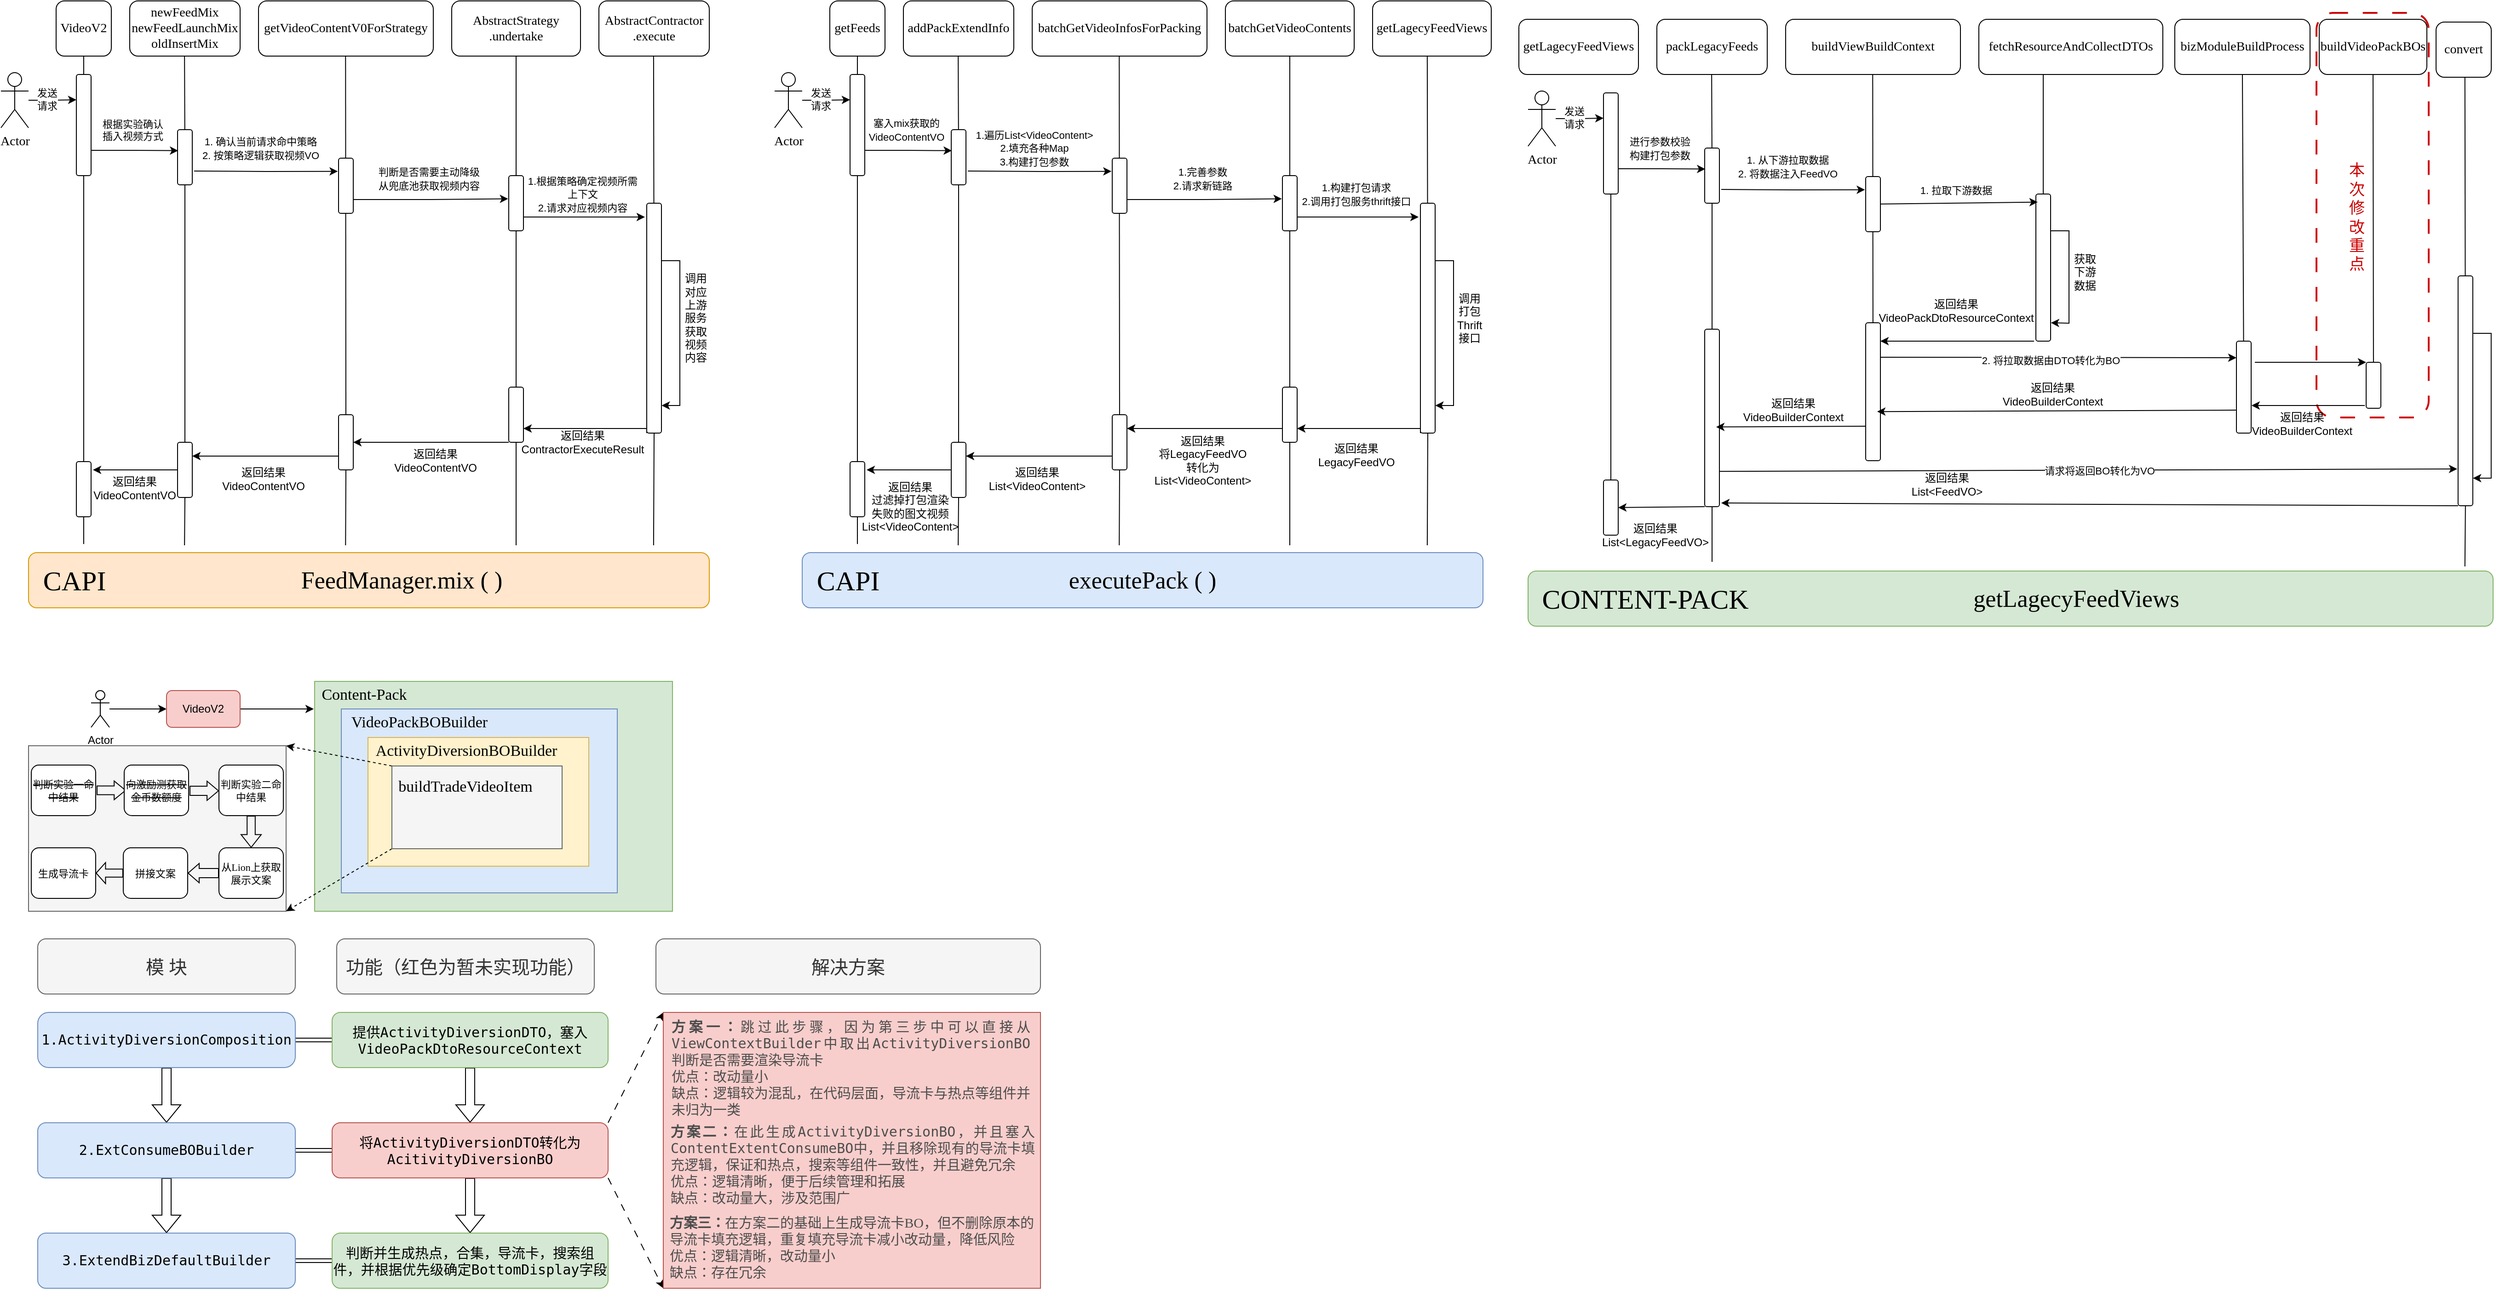 <mxfile version="28.0.6">
  <diagram name="第 1 页" id="sT8HzIj2YNUEJZkm_Qst">
    <mxGraphModel dx="1188" dy="658" grid="0" gridSize="10" guides="1" tooltips="1" connect="1" arrows="1" fold="1" page="0" pageScale="1" pageWidth="827" pageHeight="1169" math="0" shadow="0">
      <root>
        <mxCell id="0" />
        <mxCell id="1" parent="0" />
        <mxCell id="fj5cy2cT-31GAH7O06Sl-87" value="" style="rounded=1;whiteSpace=wrap;html=1;fontFamily=Helvetica;fontSize=11;fontColor=default;labelBackgroundColor=default;fillColor=none;strokeColor=#CC0000;strokeWidth=2;dashed=1;dashPattern=8 8;" parent="1" vertex="1">
          <mxGeometry x="2527" y="23" width="122" height="440" as="geometry" />
        </mxCell>
        <mxCell id="TXACmknkXb2Owu_Iaf9k-64" value="&lt;font style=&quot;font-size: 26px;&quot; face=&quot;Times New Roman&quot;&gt;&amp;nbsp; &amp;nbsp; &amp;nbsp; &amp;nbsp; &amp;nbsp; &amp;nbsp;FeedManager.mix ( )&lt;/font&gt;" style="rounded=1;whiteSpace=wrap;html=1;fillColor=#ffe6cc;strokeColor=#d79b00;" parent="1" vertex="1">
          <mxGeometry x="40" y="610" width="740" height="60" as="geometry" />
        </mxCell>
        <mxCell id="TXACmknkXb2Owu_Iaf9k-68" style="edgeStyle=orthogonalEdgeStyle;rounded=0;orthogonalLoop=1;jettySize=auto;html=1;entryX=0;entryY=0.25;entryDx=0;entryDy=0;" parent="1" source="TXACmknkXb2Owu_Iaf9k-1" target="TXACmknkXb2Owu_Iaf9k-10" edge="1">
          <mxGeometry relative="1" as="geometry" />
        </mxCell>
        <mxCell id="TXACmknkXb2Owu_Iaf9k-69" value="发送&lt;div&gt;请求&lt;/div&gt;" style="edgeLabel;html=1;align=center;verticalAlign=middle;resizable=0;points=[];" parent="TXACmknkXb2Owu_Iaf9k-68" vertex="1" connectable="0">
          <mxGeometry x="-0.233" y="1" relative="1" as="geometry">
            <mxPoint as="offset" />
          </mxGeometry>
        </mxCell>
        <mxCell id="TXACmknkXb2Owu_Iaf9k-1" value="Actor" style="shape=umlActor;verticalLabelPosition=bottom;verticalAlign=top;html=1;outlineConnect=0;fontFamily=Times New Roman;fontSize=14;" parent="1" vertex="1">
          <mxGeometry x="10" y="88" width="30" height="60" as="geometry" />
        </mxCell>
        <mxCell id="TXACmknkXb2Owu_Iaf9k-2" value="&lt;font&gt;VideoV2&lt;/font&gt;" style="rounded=1;whiteSpace=wrap;html=1;fontFamily=Times New Roman;fontSize=14;" parent="1" vertex="1">
          <mxGeometry x="70" y="10" width="60" height="60" as="geometry" />
        </mxCell>
        <mxCell id="TXACmknkXb2Owu_Iaf9k-4" value="newFeedMix&lt;div&gt;newFeedLaunchMix&lt;/div&gt;&lt;div&gt;oldInsertMix&lt;/div&gt;" style="rounded=1;whiteSpace=wrap;html=1;fontFamily=Times New Roman;fontSize=14;" parent="1" vertex="1">
          <mxGeometry x="150" y="10" width="120" height="60" as="geometry" />
        </mxCell>
        <mxCell id="TXACmknkXb2Owu_Iaf9k-5" value="getVideoContentV0ForStrategy" style="rounded=1;whiteSpace=wrap;html=1;fontFamily=Times New Roman;fontSize=14;" parent="1" vertex="1">
          <mxGeometry x="290" y="10" width="190" height="60" as="geometry" />
        </mxCell>
        <mxCell id="TXACmknkXb2Owu_Iaf9k-6" value="AbstractStrategy&lt;div&gt;.undertake&lt;/div&gt;" style="rounded=1;whiteSpace=wrap;html=1;fontFamily=Times New Roman;fontSize=14;" parent="1" vertex="1">
          <mxGeometry x="500" y="10" width="140" height="60" as="geometry" />
        </mxCell>
        <mxCell id="TXACmknkXb2Owu_Iaf9k-8" value="AbstractContractor&lt;div&gt;.execute&lt;/div&gt;" style="rounded=1;whiteSpace=wrap;html=1;fontFamily=Times New Roman;fontSize=14;" parent="1" vertex="1">
          <mxGeometry x="660" y="10" width="120" height="60" as="geometry" />
        </mxCell>
        <mxCell id="TXACmknkXb2Owu_Iaf9k-9" value="" style="endArrow=none;html=1;rounded=0;entryX=0.5;entryY=1;entryDx=0;entryDy=0;" parent="1" source="TXACmknkXb2Owu_Iaf9k-10" target="TXACmknkXb2Owu_Iaf9k-2" edge="1">
          <mxGeometry width="50" height="50" relative="1" as="geometry">
            <mxPoint x="100" y="682" as="sourcePoint" />
            <mxPoint x="140" y="140" as="targetPoint" />
          </mxGeometry>
        </mxCell>
        <mxCell id="TXACmknkXb2Owu_Iaf9k-10" value="" style="rounded=1;whiteSpace=wrap;html=1;" parent="1" vertex="1">
          <mxGeometry x="92" y="90" width="16" height="110" as="geometry" />
        </mxCell>
        <mxCell id="TXACmknkXb2Owu_Iaf9k-15" value="" style="endArrow=none;html=1;rounded=0;entryX=0.5;entryY=1;entryDx=0;entryDy=0;" parent="1" source="TXACmknkXb2Owu_Iaf9k-20" edge="1">
          <mxGeometry width="50" height="50" relative="1" as="geometry">
            <mxPoint x="209.57" y="602" as="sourcePoint" />
            <mxPoint x="209.57" y="70" as="targetPoint" />
          </mxGeometry>
        </mxCell>
        <mxCell id="TXACmknkXb2Owu_Iaf9k-17" value="" style="endArrow=none;html=1;rounded=0;entryX=0.5;entryY=1;entryDx=0;entryDy=0;" parent="1" edge="1">
          <mxGeometry width="50" height="50" relative="1" as="geometry">
            <mxPoint x="570" y="602" as="sourcePoint" />
            <mxPoint x="570" y="70" as="targetPoint" />
          </mxGeometry>
        </mxCell>
        <mxCell id="TXACmknkXb2Owu_Iaf9k-18" value="" style="endArrow=none;html=1;rounded=0;entryX=0.5;entryY=1;entryDx=0;entryDy=0;" parent="1" source="TXACmknkXb2Owu_Iaf9k-39" edge="1">
          <mxGeometry width="50" height="50" relative="1" as="geometry">
            <mxPoint x="719.44" y="602" as="sourcePoint" />
            <mxPoint x="719.44" y="70" as="targetPoint" />
          </mxGeometry>
        </mxCell>
        <mxCell id="TXACmknkXb2Owu_Iaf9k-21" value="" style="endArrow=none;html=1;rounded=0;entryX=0.5;entryY=1;entryDx=0;entryDy=0;" parent="1" source="TXACmknkXb2Owu_Iaf9k-54" target="TXACmknkXb2Owu_Iaf9k-20" edge="1">
          <mxGeometry width="50" height="50" relative="1" as="geometry">
            <mxPoint x="209.57" y="602" as="sourcePoint" />
            <mxPoint x="209.57" y="70" as="targetPoint" />
          </mxGeometry>
        </mxCell>
        <mxCell id="TXACmknkXb2Owu_Iaf9k-20" value="" style="rounded=1;whiteSpace=wrap;html=1;" parent="1" vertex="1">
          <mxGeometry x="202" y="150" width="16" height="60" as="geometry" />
        </mxCell>
        <mxCell id="TXACmknkXb2Owu_Iaf9k-26" value="&lt;span style=&quot;font-size: 11px; background-color: rgb(255, 255, 255);&quot;&gt;根据实验确认&lt;/span&gt;&lt;div style=&quot;font-size: 11px;&quot;&gt;插入视频方式&lt;/div&gt;" style="text;html=1;align=center;verticalAlign=middle;resizable=0;points=[];autosize=1;strokeColor=none;fillColor=none;" parent="1" vertex="1">
          <mxGeometry x="108" y="130" width="90" height="40" as="geometry" />
        </mxCell>
        <mxCell id="TXACmknkXb2Owu_Iaf9k-27" value="&lt;span style=&quot;font-size: 11px; background-color: rgb(255, 255, 255);&quot;&gt;1. 确认当前请求命中策略&lt;/span&gt;&lt;div&gt;&lt;div&gt;&lt;span style=&quot;font-size: 11px; background-color: rgb(255, 255, 255);&quot;&gt;2. 按策略逻辑获取视频VO&lt;/span&gt;&lt;/div&gt;&lt;/div&gt;" style="text;html=1;align=center;verticalAlign=middle;resizable=0;points=[];autosize=1;strokeColor=none;fillColor=none;" parent="1" vertex="1">
          <mxGeometry x="217" y="150" width="150" height="40" as="geometry" />
        </mxCell>
        <mxCell id="TXACmknkXb2Owu_Iaf9k-28" value="&lt;span style=&quot;font-size: 11px; background-color: rgb(255, 255, 255);&quot;&gt;1.根据策略确定&lt;/span&gt;&lt;span style=&quot;background-color: light-dark(rgb(255, 255, 255), rgb(18, 18, 18)); font-size: 11px; color: light-dark(rgb(0, 0, 0), rgb(255, 255, 255));&quot;&gt;视频所需&lt;/span&gt;&lt;div&gt;&lt;span style=&quot;background-color: light-dark(rgb(255, 255, 255), rgb(18, 18, 18)); font-size: 11px; color: light-dark(rgb(0, 0, 0), rgb(255, 255, 255));&quot;&gt;上下文&lt;/span&gt;&lt;div&gt;&lt;div&gt;&lt;span style=&quot;font-size: 11px; background-color: rgb(255, 255, 255);&quot;&gt;2.请求对应视频内容&lt;/span&gt;&lt;/div&gt;&lt;/div&gt;&lt;/div&gt;" style="text;html=1;align=center;verticalAlign=middle;resizable=0;points=[];autosize=1;strokeColor=none;fillColor=none;" parent="1" vertex="1">
          <mxGeometry x="572" y="190" width="140" height="60" as="geometry" />
        </mxCell>
        <mxCell id="TXACmknkXb2Owu_Iaf9k-29" value="&lt;span style=&quot;font-size: 11px; background-color: rgb(255, 255, 255);&quot;&gt;判断是否需要主动降级&lt;/span&gt;&lt;div&gt;&lt;span style=&quot;font-size: 11px; background-color: rgb(255, 255, 255);&quot;&gt;从兜底池获取视频内容&lt;/span&gt;&lt;/div&gt;" style="text;html=1;align=center;verticalAlign=middle;resizable=0;points=[];autosize=1;strokeColor=none;fillColor=none;" parent="1" vertex="1">
          <mxGeometry x="410" y="183" width="130" height="40" as="geometry" />
        </mxCell>
        <mxCell id="TXACmknkXb2Owu_Iaf9k-30" style="edgeStyle=orthogonalEdgeStyle;rounded=0;orthogonalLoop=1;jettySize=auto;html=1;exitX=1;exitY=0.75;exitDx=0;exitDy=0;entryX=0.042;entryY=0.381;entryDx=0;entryDy=0;entryPerimeter=0;" parent="1" source="TXACmknkXb2Owu_Iaf9k-10" target="TXACmknkXb2Owu_Iaf9k-20" edge="1">
          <mxGeometry relative="1" as="geometry" />
        </mxCell>
        <mxCell id="TXACmknkXb2Owu_Iaf9k-32" style="edgeStyle=orthogonalEdgeStyle;rounded=0;orthogonalLoop=1;jettySize=auto;html=1;entryX=-0.111;entryY=0.389;entryDx=0;entryDy=0;entryPerimeter=0;" parent="1" edge="1">
          <mxGeometry relative="1" as="geometry">
            <mxPoint x="220" y="195" as="sourcePoint" />
            <mxPoint x="376.224" y="195.34" as="targetPoint" />
          </mxGeometry>
        </mxCell>
        <mxCell id="TXACmknkXb2Owu_Iaf9k-33" value="" style="endArrow=none;html=1;rounded=0;entryX=0.5;entryY=1;entryDx=0;entryDy=0;" parent="1" source="TXACmknkXb2Owu_Iaf9k-49" edge="1">
          <mxGeometry width="50" height="50" relative="1" as="geometry">
            <mxPoint x="384.63" y="602" as="sourcePoint" />
            <mxPoint x="384.63" y="70" as="targetPoint" />
          </mxGeometry>
        </mxCell>
        <mxCell id="TXACmknkXb2Owu_Iaf9k-36" value="" style="rounded=1;whiteSpace=wrap;html=1;" parent="1" vertex="1">
          <mxGeometry x="377" y="181" width="16" height="60" as="geometry" />
        </mxCell>
        <mxCell id="TXACmknkXb2Owu_Iaf9k-37" value="" style="rounded=1;whiteSpace=wrap;html=1;" parent="1" vertex="1">
          <mxGeometry x="562" y="200" width="16" height="60" as="geometry" />
        </mxCell>
        <mxCell id="TXACmknkXb2Owu_Iaf9k-38" style="edgeStyle=orthogonalEdgeStyle;rounded=0;orthogonalLoop=1;jettySize=auto;html=1;exitX=1;exitY=0.75;exitDx=0;exitDy=0;entryX=-0.039;entryY=0.42;entryDx=0;entryDy=0;entryPerimeter=0;" parent="1" source="TXACmknkXb2Owu_Iaf9k-36" target="TXACmknkXb2Owu_Iaf9k-37" edge="1">
          <mxGeometry relative="1" as="geometry" />
        </mxCell>
        <mxCell id="TXACmknkXb2Owu_Iaf9k-40" value="" style="endArrow=none;html=1;rounded=0;entryX=0.5;entryY=1;entryDx=0;entryDy=0;" parent="1" target="TXACmknkXb2Owu_Iaf9k-39" edge="1">
          <mxGeometry width="50" height="50" relative="1" as="geometry">
            <mxPoint x="719.44" y="602" as="sourcePoint" />
            <mxPoint x="719.44" y="70" as="targetPoint" />
          </mxGeometry>
        </mxCell>
        <mxCell id="TXACmknkXb2Owu_Iaf9k-46" style="edgeStyle=orthogonalEdgeStyle;rounded=0;orthogonalLoop=1;jettySize=auto;html=1;exitX=0;exitY=1;exitDx=0;exitDy=0;entryX=1;entryY=0.75;entryDx=0;entryDy=0;" parent="1" source="TXACmknkXb2Owu_Iaf9k-39" target="TXACmknkXb2Owu_Iaf9k-45" edge="1">
          <mxGeometry relative="1" as="geometry">
            <Array as="points">
              <mxPoint x="712" y="475" />
            </Array>
          </mxGeometry>
        </mxCell>
        <mxCell id="TXACmknkXb2Owu_Iaf9k-39" value="" style="rounded=1;whiteSpace=wrap;html=1;" parent="1" vertex="1">
          <mxGeometry x="712" y="230" width="16" height="250" as="geometry" />
        </mxCell>
        <mxCell id="TXACmknkXb2Owu_Iaf9k-42" style="edgeStyle=orthogonalEdgeStyle;rounded=0;orthogonalLoop=1;jettySize=auto;html=1;exitX=1;exitY=0.25;exitDx=0;exitDy=0;entryX=1.011;entryY=0.88;entryDx=0;entryDy=0;entryPerimeter=0;" parent="1" source="TXACmknkXb2Owu_Iaf9k-39" target="TXACmknkXb2Owu_Iaf9k-39" edge="1">
          <mxGeometry relative="1" as="geometry" />
        </mxCell>
        <mxCell id="TXACmknkXb2Owu_Iaf9k-43" style="edgeStyle=orthogonalEdgeStyle;rounded=0;orthogonalLoop=1;jettySize=auto;html=1;exitX=1;exitY=0.75;exitDx=0;exitDy=0;" parent="1" source="TXACmknkXb2Owu_Iaf9k-37" edge="1">
          <mxGeometry relative="1" as="geometry">
            <mxPoint x="710" y="245" as="targetPoint" />
          </mxGeometry>
        </mxCell>
        <mxCell id="TXACmknkXb2Owu_Iaf9k-44" value="调用&lt;div&gt;对应&lt;/div&gt;&lt;div&gt;上游&lt;/div&gt;&lt;div&gt;服务&lt;div&gt;获取&lt;/div&gt;&lt;div&gt;视频&lt;/div&gt;&lt;div&gt;内容&lt;/div&gt;&lt;/div&gt;" style="text;html=1;align=center;verticalAlign=middle;resizable=0;points=[];autosize=1;strokeColor=none;fillColor=none;" parent="1" vertex="1">
          <mxGeometry x="740" y="300" width="50" height="110" as="geometry" />
        </mxCell>
        <mxCell id="TXACmknkXb2Owu_Iaf9k-45" value="" style="rounded=1;whiteSpace=wrap;html=1;" parent="1" vertex="1">
          <mxGeometry x="562" y="430" width="16" height="60" as="geometry" />
        </mxCell>
        <mxCell id="TXACmknkXb2Owu_Iaf9k-51" style="edgeStyle=orthogonalEdgeStyle;rounded=0;orthogonalLoop=1;jettySize=auto;html=1;entryX=1;entryY=0.5;entryDx=0;entryDy=0;" parent="1" source="TXACmknkXb2Owu_Iaf9k-48" target="TXACmknkXb2Owu_Iaf9k-49" edge="1">
          <mxGeometry relative="1" as="geometry" />
        </mxCell>
        <mxCell id="TXACmknkXb2Owu_Iaf9k-48" value="返回结果&lt;div&gt;ContractorExecuteResult&lt;/div&gt;" style="text;html=1;align=center;verticalAlign=middle;resizable=0;points=[];autosize=1;strokeColor=none;fillColor=none;" parent="1" vertex="1">
          <mxGeometry x="562" y="470" width="160" height="40" as="geometry" />
        </mxCell>
        <mxCell id="TXACmknkXb2Owu_Iaf9k-50" value="" style="endArrow=none;html=1;rounded=0;entryX=0.5;entryY=1;entryDx=0;entryDy=0;" parent="1" target="TXACmknkXb2Owu_Iaf9k-49" edge="1">
          <mxGeometry width="50" height="50" relative="1" as="geometry">
            <mxPoint x="384.63" y="602" as="sourcePoint" />
            <mxPoint x="384.63" y="70" as="targetPoint" />
          </mxGeometry>
        </mxCell>
        <mxCell id="TXACmknkXb2Owu_Iaf9k-56" style="edgeStyle=orthogonalEdgeStyle;rounded=0;orthogonalLoop=1;jettySize=auto;html=1;exitX=0;exitY=0.75;exitDx=0;exitDy=0;entryX=1;entryY=0.25;entryDx=0;entryDy=0;" parent="1" source="TXACmknkXb2Owu_Iaf9k-49" target="TXACmknkXb2Owu_Iaf9k-54" edge="1">
          <mxGeometry relative="1" as="geometry" />
        </mxCell>
        <mxCell id="TXACmknkXb2Owu_Iaf9k-49" value="&lt;span style=&quot;color: rgba(0, 0, 0, 0); font-family: monospace; font-size: 0px; text-align: start; text-wrap-mode: nowrap;&quot;&gt;%3CmxGraphModel%3E%3Croot%3E%3CmxCell%20id%3D%220%22%2F%3E%3CmxCell%20id%3D%221%22%20parent%3D%220%22%2F%3E%3CmxCell%20id%3D%222%22%20value%3D%22%22%20style%3D%22rounded%3D1%3BwhiteSpace%3Dwrap%3Bhtml%3D1%3B%22%20vertex%3D%221%22%20parent%3D%221%22%3E%3CmxGeometry%20x%3D%22377%22%20y%3D%22460%22%20width%3D%2216%22%20height%3D%2260%22%20as%3D%22geometry%22%2F%3E%3C%2FmxCell%3E%3C%2Froot%3E%3C%2FmxGraphModel%3E&lt;/span&gt;" style="rounded=1;whiteSpace=wrap;html=1;" parent="1" vertex="1">
          <mxGeometry x="377" y="460" width="16" height="60" as="geometry" />
        </mxCell>
        <mxCell id="TXACmknkXb2Owu_Iaf9k-52" value="返回结果&lt;div&gt;VideoContentVO&lt;/div&gt;" style="text;html=1;align=center;verticalAlign=middle;resizable=0;points=[];autosize=1;strokeColor=none;fillColor=none;" parent="1" vertex="1">
          <mxGeometry x="427" y="490" width="110" height="40" as="geometry" />
        </mxCell>
        <mxCell id="TXACmknkXb2Owu_Iaf9k-55" value="" style="endArrow=none;html=1;rounded=0;entryX=0.5;entryY=1;entryDx=0;entryDy=0;" parent="1" target="TXACmknkXb2Owu_Iaf9k-54" edge="1">
          <mxGeometry width="50" height="50" relative="1" as="geometry">
            <mxPoint x="209.57" y="602" as="sourcePoint" />
            <mxPoint x="210" y="210" as="targetPoint" />
          </mxGeometry>
        </mxCell>
        <mxCell id="TXACmknkXb2Owu_Iaf9k-61" style="edgeStyle=orthogonalEdgeStyle;rounded=0;orthogonalLoop=1;jettySize=auto;html=1;" parent="1" source="TXACmknkXb2Owu_Iaf9k-54" edge="1">
          <mxGeometry relative="1" as="geometry">
            <mxPoint x="110" y="520.0" as="targetPoint" />
          </mxGeometry>
        </mxCell>
        <mxCell id="TXACmknkXb2Owu_Iaf9k-54" value="&lt;span style=&quot;color: rgba(0, 0, 0, 0); font-family: monospace; font-size: 0px; text-align: start; text-wrap-mode: nowrap;&quot;&gt;%3CmxGraphModel%3E%3Croot%3E%3CmxCell%20id%3D%220%22%2F%3E%3CmxCell%20id%3D%221%22%20parent%3D%220%22%2F%3E%3CmxCell%20id%3D%222%22%20value%3D%22%22%20style%3D%22rounded%3D1%3BwhiteSpace%3Dwrap%3Bhtml%3D1%3B%22%20vertex%3D%221%22%20parent%3D%221%22%3E%3CmxGeometry%20x%3D%22377%22%20y%3D%22460%22%20width%3D%2216%22%20height%3D%2260%22%20as%3D%22geometry%22%2F%3E%3C%2FmxCell%3E%3C%2Froot%3E%3C%2FmxGraphModel%3E&lt;/span&gt;" style="rounded=1;whiteSpace=wrap;html=1;" parent="1" vertex="1">
          <mxGeometry x="202" y="490" width="16" height="60" as="geometry" />
        </mxCell>
        <mxCell id="TXACmknkXb2Owu_Iaf9k-57" value="返回结果&lt;div&gt;VideoContentVO&lt;/div&gt;" style="text;html=1;align=center;verticalAlign=middle;resizable=0;points=[];autosize=1;strokeColor=none;fillColor=none;" parent="1" vertex="1">
          <mxGeometry x="240" y="510" width="110" height="40" as="geometry" />
        </mxCell>
        <mxCell id="TXACmknkXb2Owu_Iaf9k-58" value="" style="endArrow=none;html=1;rounded=0;entryX=0.5;entryY=1;entryDx=0;entryDy=0;" parent="1" source="TXACmknkXb2Owu_Iaf9k-59" target="TXACmknkXb2Owu_Iaf9k-10" edge="1">
          <mxGeometry width="50" height="50" relative="1" as="geometry">
            <mxPoint x="100" y="600.645" as="sourcePoint" />
            <mxPoint x="110" y="240" as="targetPoint" />
          </mxGeometry>
        </mxCell>
        <mxCell id="TXACmknkXb2Owu_Iaf9k-60" value="" style="endArrow=none;html=1;rounded=0;entryX=0.5;entryY=1;entryDx=0;entryDy=0;" parent="1" target="TXACmknkXb2Owu_Iaf9k-59" edge="1">
          <mxGeometry width="50" height="50" relative="1" as="geometry">
            <mxPoint x="100" y="600.645" as="sourcePoint" />
            <mxPoint x="100" y="200" as="targetPoint" />
          </mxGeometry>
        </mxCell>
        <mxCell id="TXACmknkXb2Owu_Iaf9k-59" value="&lt;span style=&quot;color: rgba(0, 0, 0, 0); font-family: monospace; font-size: 0px; text-align: start; text-wrap-mode: nowrap;&quot;&gt;%3CmxGraphModel%3E%3Croot%3E%3CmxCell%20id%3D%220%22%2F%3E%3CmxCell%20id%3D%221%22%20parent%3D%220%22%2F%3E%3CmxCell%20id%3D%222%22%20value%3D%22%22%20style%3D%22rounded%3D1%3BwhiteSpace%3Dwrap%3Bhtml%3D1%3B%22%20vertex%3D%221%22%20parent%3D%221%22%3E%3CmxGeometry%20x%3D%22377%22%20y%3D%22460%22%20width%3D%2216%22%20height%3D%2260%22%20as%3D%22geometry%22%2F%3E%3C%2FmxCell%3E%3C%2Froot%3E%3C%2FmxGraphModel%3E&lt;/span&gt;" style="rounded=1;whiteSpace=wrap;html=1;" parent="1" vertex="1">
          <mxGeometry x="92" y="511" width="16" height="60" as="geometry" />
        </mxCell>
        <mxCell id="TXACmknkXb2Owu_Iaf9k-63" value="返回结果&lt;div&gt;VideoContentVO&lt;/div&gt;" style="text;html=1;align=center;verticalAlign=middle;resizable=0;points=[];autosize=1;strokeColor=none;fillColor=none;" parent="1" vertex="1">
          <mxGeometry x="100" y="520" width="110" height="40" as="geometry" />
        </mxCell>
        <mxCell id="TXACmknkXb2Owu_Iaf9k-65" value="&lt;font style=&quot;font-size: 30px;&quot; face=&quot;Times New Roman&quot;&gt;CAPI&lt;/font&gt;" style="text;html=1;align=center;verticalAlign=middle;whiteSpace=wrap;rounded=0;" parent="1" vertex="1">
          <mxGeometry x="60" y="625" width="60" height="30" as="geometry" />
        </mxCell>
        <mxCell id="TXACmknkXb2Owu_Iaf9k-70" value="&lt;font face=&quot;Times New Roman&quot;&gt;&lt;span style=&quot;font-size: 26px;&quot;&gt;executePack ( )&lt;/span&gt;&lt;/font&gt;" style="rounded=1;whiteSpace=wrap;html=1;fillColor=#dae8fc;strokeColor=#6c8ebf;" parent="1" vertex="1">
          <mxGeometry x="881" y="610" width="740" height="60" as="geometry" />
        </mxCell>
        <mxCell id="TXACmknkXb2Owu_Iaf9k-71" style="edgeStyle=orthogonalEdgeStyle;rounded=0;orthogonalLoop=1;jettySize=auto;html=1;entryX=0;entryY=0.25;entryDx=0;entryDy=0;" parent="1" source="TXACmknkXb2Owu_Iaf9k-73" target="TXACmknkXb2Owu_Iaf9k-80" edge="1">
          <mxGeometry relative="1" as="geometry" />
        </mxCell>
        <mxCell id="TXACmknkXb2Owu_Iaf9k-72" value="发送&lt;div&gt;请求&lt;/div&gt;" style="edgeLabel;html=1;align=center;verticalAlign=middle;resizable=0;points=[];" parent="TXACmknkXb2Owu_Iaf9k-71" vertex="1" connectable="0">
          <mxGeometry x="-0.233" y="1" relative="1" as="geometry">
            <mxPoint as="offset" />
          </mxGeometry>
        </mxCell>
        <mxCell id="TXACmknkXb2Owu_Iaf9k-73" value="Actor" style="shape=umlActor;verticalLabelPosition=bottom;verticalAlign=top;html=1;outlineConnect=0;fontFamily=Times New Roman;fontSize=14;" parent="1" vertex="1">
          <mxGeometry x="851" y="88" width="30" height="60" as="geometry" />
        </mxCell>
        <mxCell id="TXACmknkXb2Owu_Iaf9k-74" value="&lt;font&gt;getFeeds&lt;/font&gt;" style="rounded=1;whiteSpace=wrap;html=1;fontFamily=Times New Roman;fontSize=14;" parent="1" vertex="1">
          <mxGeometry x="911" y="10" width="60" height="60" as="geometry" />
        </mxCell>
        <mxCell id="TXACmknkXb2Owu_Iaf9k-75" value="addPackExtendInfo" style="rounded=1;whiteSpace=wrap;html=1;fontFamily=Times New Roman;fontSize=14;" parent="1" vertex="1">
          <mxGeometry x="991" y="10" width="120" height="60" as="geometry" />
        </mxCell>
        <mxCell id="TXACmknkXb2Owu_Iaf9k-76" value="batchGetVideoInfosForPacking" style="rounded=1;whiteSpace=wrap;html=1;fontFamily=Times New Roman;fontSize=14;" parent="1" vertex="1">
          <mxGeometry x="1131" y="10" width="190" height="60" as="geometry" />
        </mxCell>
        <mxCell id="TXACmknkXb2Owu_Iaf9k-77" value="batchGetVideoContents" style="rounded=1;whiteSpace=wrap;html=1;fontFamily=Times New Roman;fontSize=14;" parent="1" vertex="1">
          <mxGeometry x="1341" y="10" width="140" height="60" as="geometry" />
        </mxCell>
        <mxCell id="TXACmknkXb2Owu_Iaf9k-78" value="getLagecyFeedViews" style="rounded=1;whiteSpace=wrap;html=1;fontFamily=Times New Roman;fontSize=14;" parent="1" vertex="1">
          <mxGeometry x="1501" y="10" width="129" height="60" as="geometry" />
        </mxCell>
        <mxCell id="TXACmknkXb2Owu_Iaf9k-79" value="" style="endArrow=none;html=1;rounded=0;entryX=0.5;entryY=1;entryDx=0;entryDy=0;" parent="1" source="TXACmknkXb2Owu_Iaf9k-80" target="TXACmknkXb2Owu_Iaf9k-74" edge="1">
          <mxGeometry width="50" height="50" relative="1" as="geometry">
            <mxPoint x="941" y="682" as="sourcePoint" />
            <mxPoint x="981" y="140" as="targetPoint" />
          </mxGeometry>
        </mxCell>
        <mxCell id="TXACmknkXb2Owu_Iaf9k-80" value="" style="rounded=1;whiteSpace=wrap;html=1;" parent="1" vertex="1">
          <mxGeometry x="933" y="90" width="16" height="110" as="geometry" />
        </mxCell>
        <mxCell id="TXACmknkXb2Owu_Iaf9k-81" value="" style="endArrow=none;html=1;rounded=0;entryX=0.5;entryY=1;entryDx=0;entryDy=0;" parent="1" source="TXACmknkXb2Owu_Iaf9k-85" edge="1">
          <mxGeometry width="50" height="50" relative="1" as="geometry">
            <mxPoint x="1050.57" y="602" as="sourcePoint" />
            <mxPoint x="1050.57" y="70" as="targetPoint" />
          </mxGeometry>
        </mxCell>
        <mxCell id="TXACmknkXb2Owu_Iaf9k-82" value="" style="endArrow=none;html=1;rounded=0;entryX=0.5;entryY=1;entryDx=0;entryDy=0;" parent="1" edge="1">
          <mxGeometry width="50" height="50" relative="1" as="geometry">
            <mxPoint x="1411" y="602" as="sourcePoint" />
            <mxPoint x="1411" y="70" as="targetPoint" />
          </mxGeometry>
        </mxCell>
        <mxCell id="TXACmknkXb2Owu_Iaf9k-83" value="" style="endArrow=none;html=1;rounded=0;entryX=0.5;entryY=1;entryDx=0;entryDy=0;" parent="1" source="TXACmknkXb2Owu_Iaf9k-98" edge="1">
          <mxGeometry width="50" height="50" relative="1" as="geometry">
            <mxPoint x="1560.44" y="602" as="sourcePoint" />
            <mxPoint x="1560.44" y="70" as="targetPoint" />
          </mxGeometry>
        </mxCell>
        <mxCell id="TXACmknkXb2Owu_Iaf9k-84" value="" style="endArrow=none;html=1;rounded=0;entryX=0.5;entryY=1;entryDx=0;entryDy=0;" parent="1" source="TXACmknkXb2Owu_Iaf9k-111" target="TXACmknkXb2Owu_Iaf9k-85" edge="1">
          <mxGeometry width="50" height="50" relative="1" as="geometry">
            <mxPoint x="1050.57" y="602" as="sourcePoint" />
            <mxPoint x="1050.57" y="70" as="targetPoint" />
          </mxGeometry>
        </mxCell>
        <mxCell id="TXACmknkXb2Owu_Iaf9k-85" value="" style="rounded=1;whiteSpace=wrap;html=1;" parent="1" vertex="1">
          <mxGeometry x="1043" y="150" width="16" height="60" as="geometry" />
        </mxCell>
        <mxCell id="TXACmknkXb2Owu_Iaf9k-86" value="&lt;span style=&quot;font-size: 11px; background-color: rgb(255, 255, 255);&quot;&gt;塞入mix获取的&lt;/span&gt;&lt;div&gt;&lt;span style=&quot;font-size: 11px; background-color: rgb(255, 255, 255);&quot;&gt;VideoContentVO&lt;/span&gt;&lt;/div&gt;" style="text;html=1;align=center;verticalAlign=middle;resizable=0;points=[];autosize=1;strokeColor=none;fillColor=none;" parent="1" vertex="1">
          <mxGeometry x="939" y="130" width="110" height="40" as="geometry" />
        </mxCell>
        <mxCell id="TXACmknkXb2Owu_Iaf9k-87" value="&lt;span style=&quot;font-size: 11px; background-color: rgb(255, 255, 255);&quot;&gt;1.遍历List&amp;lt;VideoContent&amp;gt;&lt;/span&gt;&lt;div&gt;&lt;span style=&quot;font-size: 11px; background-color: rgb(255, 255, 255);&quot;&gt;2.填充各种Map&lt;/span&gt;&lt;/div&gt;&lt;div&gt;&lt;span style=&quot;font-size: 11px; background-color: rgb(255, 255, 255);&quot;&gt;3.构建打包参数&lt;/span&gt;&lt;/div&gt;" style="text;html=1;align=center;verticalAlign=middle;resizable=0;points=[];autosize=1;strokeColor=none;fillColor=none;" parent="1" vertex="1">
          <mxGeometry x="1058" y="140" width="150" height="60" as="geometry" />
        </mxCell>
        <mxCell id="TXACmknkXb2Owu_Iaf9k-88" value="&lt;span style=&quot;font-size: 11px; background-color: rgb(255, 255, 255);&quot;&gt;1.构建打包请求&lt;/span&gt;&lt;div&gt;&lt;span style=&quot;font-size: 11px; background-color: rgb(255, 255, 255);&quot;&gt;2.调用打包服务thrift接口&lt;/span&gt;&lt;/div&gt;" style="text;html=1;align=center;verticalAlign=middle;resizable=0;points=[];autosize=1;strokeColor=none;fillColor=none;" parent="1" vertex="1">
          <mxGeometry x="1413" y="200" width="140" height="40" as="geometry" />
        </mxCell>
        <mxCell id="TXACmknkXb2Owu_Iaf9k-89" value="&lt;span style=&quot;font-size: 11px; background-color: rgb(255, 255, 255);&quot;&gt;1.完善参数&lt;/span&gt;&lt;div&gt;&lt;span style=&quot;font-size: 11px; background-color: rgb(255, 255, 255);&quot;&gt;2.请求新链路&lt;/span&gt;&lt;/div&gt;" style="text;html=1;align=center;verticalAlign=middle;resizable=0;points=[];autosize=1;strokeColor=none;fillColor=none;" parent="1" vertex="1">
          <mxGeometry x="1271" y="183" width="90" height="40" as="geometry" />
        </mxCell>
        <mxCell id="TXACmknkXb2Owu_Iaf9k-90" style="edgeStyle=orthogonalEdgeStyle;rounded=0;orthogonalLoop=1;jettySize=auto;html=1;exitX=1;exitY=0.75;exitDx=0;exitDy=0;entryX=0.042;entryY=0.381;entryDx=0;entryDy=0;entryPerimeter=0;" parent="1" source="TXACmknkXb2Owu_Iaf9k-80" target="TXACmknkXb2Owu_Iaf9k-85" edge="1">
          <mxGeometry relative="1" as="geometry" />
        </mxCell>
        <mxCell id="TXACmknkXb2Owu_Iaf9k-91" style="edgeStyle=orthogonalEdgeStyle;rounded=0;orthogonalLoop=1;jettySize=auto;html=1;entryX=-0.111;entryY=0.389;entryDx=0;entryDy=0;entryPerimeter=0;" parent="1" edge="1">
          <mxGeometry relative="1" as="geometry">
            <mxPoint x="1061" y="195" as="sourcePoint" />
            <mxPoint x="1217.224" y="195.34" as="targetPoint" />
          </mxGeometry>
        </mxCell>
        <mxCell id="TXACmknkXb2Owu_Iaf9k-92" value="" style="endArrow=none;html=1;rounded=0;entryX=0.5;entryY=1;entryDx=0;entryDy=0;" parent="1" source="TXACmknkXb2Owu_Iaf9k-107" edge="1">
          <mxGeometry width="50" height="50" relative="1" as="geometry">
            <mxPoint x="1225.63" y="602" as="sourcePoint" />
            <mxPoint x="1225.63" y="70" as="targetPoint" />
          </mxGeometry>
        </mxCell>
        <mxCell id="TXACmknkXb2Owu_Iaf9k-93" value="" style="rounded=1;whiteSpace=wrap;html=1;" parent="1" vertex="1">
          <mxGeometry x="1218" y="181" width="16" height="60" as="geometry" />
        </mxCell>
        <mxCell id="TXACmknkXb2Owu_Iaf9k-94" value="" style="rounded=1;whiteSpace=wrap;html=1;" parent="1" vertex="1">
          <mxGeometry x="1403" y="200" width="16" height="60" as="geometry" />
        </mxCell>
        <mxCell id="TXACmknkXb2Owu_Iaf9k-95" style="edgeStyle=orthogonalEdgeStyle;rounded=0;orthogonalLoop=1;jettySize=auto;html=1;exitX=1;exitY=0.75;exitDx=0;exitDy=0;entryX=-0.039;entryY=0.42;entryDx=0;entryDy=0;entryPerimeter=0;" parent="1" source="TXACmknkXb2Owu_Iaf9k-93" target="TXACmknkXb2Owu_Iaf9k-94" edge="1">
          <mxGeometry relative="1" as="geometry" />
        </mxCell>
        <mxCell id="TXACmknkXb2Owu_Iaf9k-96" value="" style="endArrow=none;html=1;rounded=0;entryX=0.5;entryY=1;entryDx=0;entryDy=0;" parent="1" target="TXACmknkXb2Owu_Iaf9k-98" edge="1">
          <mxGeometry width="50" height="50" relative="1" as="geometry">
            <mxPoint x="1560.44" y="602" as="sourcePoint" />
            <mxPoint x="1560.44" y="70" as="targetPoint" />
          </mxGeometry>
        </mxCell>
        <mxCell id="TXACmknkXb2Owu_Iaf9k-97" style="edgeStyle=orthogonalEdgeStyle;rounded=0;orthogonalLoop=1;jettySize=auto;html=1;exitX=0;exitY=1;exitDx=0;exitDy=0;entryX=1;entryY=0.75;entryDx=0;entryDy=0;" parent="1" source="TXACmknkXb2Owu_Iaf9k-98" target="TXACmknkXb2Owu_Iaf9k-102" edge="1">
          <mxGeometry relative="1" as="geometry">
            <Array as="points">
              <mxPoint x="1553" y="475" />
            </Array>
          </mxGeometry>
        </mxCell>
        <mxCell id="TXACmknkXb2Owu_Iaf9k-98" value="" style="rounded=1;whiteSpace=wrap;html=1;" parent="1" vertex="1">
          <mxGeometry x="1553" y="230" width="16" height="250" as="geometry" />
        </mxCell>
        <mxCell id="TXACmknkXb2Owu_Iaf9k-99" style="edgeStyle=orthogonalEdgeStyle;rounded=0;orthogonalLoop=1;jettySize=auto;html=1;exitX=1;exitY=0.25;exitDx=0;exitDy=0;entryX=1.011;entryY=0.88;entryDx=0;entryDy=0;entryPerimeter=0;" parent="1" source="TXACmknkXb2Owu_Iaf9k-98" target="TXACmknkXb2Owu_Iaf9k-98" edge="1">
          <mxGeometry relative="1" as="geometry" />
        </mxCell>
        <mxCell id="TXACmknkXb2Owu_Iaf9k-100" style="edgeStyle=orthogonalEdgeStyle;rounded=0;orthogonalLoop=1;jettySize=auto;html=1;exitX=1;exitY=0.75;exitDx=0;exitDy=0;" parent="1" source="TXACmknkXb2Owu_Iaf9k-94" edge="1">
          <mxGeometry relative="1" as="geometry">
            <mxPoint x="1551" y="245" as="targetPoint" />
          </mxGeometry>
        </mxCell>
        <mxCell id="TXACmknkXb2Owu_Iaf9k-101" value="调用&lt;div&gt;打包&lt;/div&gt;&lt;div&gt;Thrift&lt;/div&gt;&lt;div&gt;接口&lt;/div&gt;" style="text;html=1;align=center;verticalAlign=middle;resizable=0;points=[];autosize=1;strokeColor=none;fillColor=none;" parent="1" vertex="1">
          <mxGeometry x="1581" y="320" width="50" height="70" as="geometry" />
        </mxCell>
        <mxCell id="TXACmknkXb2Owu_Iaf9k-118" style="edgeStyle=orthogonalEdgeStyle;rounded=0;orthogonalLoop=1;jettySize=auto;html=1;exitX=0;exitY=0.75;exitDx=0;exitDy=0;entryX=1;entryY=0.25;entryDx=0;entryDy=0;" parent="1" source="TXACmknkXb2Owu_Iaf9k-102" target="TXACmknkXb2Owu_Iaf9k-107" edge="1">
          <mxGeometry relative="1" as="geometry" />
        </mxCell>
        <mxCell id="TXACmknkXb2Owu_Iaf9k-102" value="" style="rounded=1;whiteSpace=wrap;html=1;" parent="1" vertex="1">
          <mxGeometry x="1403" y="430" width="16" height="60" as="geometry" />
        </mxCell>
        <mxCell id="TXACmknkXb2Owu_Iaf9k-104" value="返回结果&lt;div&gt;将LegacyFeedVO&lt;/div&gt;&lt;div&gt;转化为&lt;br&gt;&lt;div&gt;List&amp;lt;VideoContent&amp;gt;&lt;/div&gt;&lt;/div&gt;" style="text;html=1;align=center;verticalAlign=middle;resizable=0;points=[];autosize=1;strokeColor=none;fillColor=none;" parent="1" vertex="1">
          <mxGeometry x="1251" y="475" width="130" height="70" as="geometry" />
        </mxCell>
        <mxCell id="TXACmknkXb2Owu_Iaf9k-105" value="" style="endArrow=none;html=1;rounded=0;entryX=0.5;entryY=1;entryDx=0;entryDy=0;" parent="1" target="TXACmknkXb2Owu_Iaf9k-107" edge="1">
          <mxGeometry width="50" height="50" relative="1" as="geometry">
            <mxPoint x="1225.63" y="602" as="sourcePoint" />
            <mxPoint x="1225.63" y="70" as="targetPoint" />
          </mxGeometry>
        </mxCell>
        <mxCell id="TXACmknkXb2Owu_Iaf9k-106" style="edgeStyle=orthogonalEdgeStyle;rounded=0;orthogonalLoop=1;jettySize=auto;html=1;exitX=0;exitY=0.75;exitDx=0;exitDy=0;entryX=1;entryY=0.25;entryDx=0;entryDy=0;" parent="1" source="TXACmknkXb2Owu_Iaf9k-107" target="TXACmknkXb2Owu_Iaf9k-111" edge="1">
          <mxGeometry relative="1" as="geometry" />
        </mxCell>
        <mxCell id="TXACmknkXb2Owu_Iaf9k-107" value="&lt;span style=&quot;color: rgba(0, 0, 0, 0); font-family: monospace; font-size: 0px; text-align: start; text-wrap-mode: nowrap;&quot;&gt;%3CmxGraphModel%3E%3Croot%3E%3CmxCell%20id%3D%220%22%2F%3E%3CmxCell%20id%3D%221%22%20parent%3D%220%22%2F%3E%3CmxCell%20id%3D%222%22%20value%3D%22%22%20style%3D%22rounded%3D1%3BwhiteSpace%3Dwrap%3Bhtml%3D1%3B%22%20vertex%3D%221%22%20parent%3D%221%22%3E%3CmxGeometry%20x%3D%22377%22%20y%3D%22460%22%20width%3D%2216%22%20height%3D%2260%22%20as%3D%22geometry%22%2F%3E%3C%2FmxCell%3E%3C%2Froot%3E%3C%2FmxGraphModel%3E&lt;/span&gt;" style="rounded=1;whiteSpace=wrap;html=1;" parent="1" vertex="1">
          <mxGeometry x="1218" y="460" width="16" height="60" as="geometry" />
        </mxCell>
        <mxCell id="TXACmknkXb2Owu_Iaf9k-109" value="" style="endArrow=none;html=1;rounded=0;entryX=0.5;entryY=1;entryDx=0;entryDy=0;" parent="1" target="TXACmknkXb2Owu_Iaf9k-111" edge="1">
          <mxGeometry width="50" height="50" relative="1" as="geometry">
            <mxPoint x="1050.57" y="602" as="sourcePoint" />
            <mxPoint x="1051" y="210" as="targetPoint" />
          </mxGeometry>
        </mxCell>
        <mxCell id="TXACmknkXb2Owu_Iaf9k-110" style="edgeStyle=orthogonalEdgeStyle;rounded=0;orthogonalLoop=1;jettySize=auto;html=1;" parent="1" source="TXACmknkXb2Owu_Iaf9k-111" edge="1">
          <mxGeometry relative="1" as="geometry">
            <mxPoint x="951" y="520.0" as="targetPoint" />
          </mxGeometry>
        </mxCell>
        <mxCell id="TXACmknkXb2Owu_Iaf9k-111" value="&lt;span style=&quot;color: rgba(0, 0, 0, 0); font-family: monospace; font-size: 0px; text-align: start; text-wrap-mode: nowrap;&quot;&gt;%3CmxGraphModel%3E%3Croot%3E%3CmxCell%20id%3D%220%22%2F%3E%3CmxCell%20id%3D%221%22%20parent%3D%220%22%2F%3E%3CmxCell%20id%3D%222%22%20value%3D%22%22%20style%3D%22rounded%3D1%3BwhiteSpace%3Dwrap%3Bhtml%3D1%3B%22%20vertex%3D%221%22%20parent%3D%221%22%3E%3CmxGeometry%20x%3D%22377%22%20y%3D%22460%22%20width%3D%2216%22%20height%3D%2260%22%20as%3D%22geometry%22%2F%3E%3C%2FmxCell%3E%3C%2Froot%3E%3C%2FmxGraphModel%3E&lt;/span&gt;" style="rounded=1;whiteSpace=wrap;html=1;" parent="1" vertex="1">
          <mxGeometry x="1043" y="490" width="16" height="60" as="geometry" />
        </mxCell>
        <mxCell id="TXACmknkXb2Owu_Iaf9k-112" value="返回结果&lt;div&gt;List&amp;lt;VideoContent&amp;gt;&lt;/div&gt;" style="text;html=1;align=center;verticalAlign=middle;resizable=0;points=[];autosize=1;strokeColor=none;fillColor=none;" parent="1" vertex="1">
          <mxGeometry x="1071" y="510" width="130" height="40" as="geometry" />
        </mxCell>
        <mxCell id="TXACmknkXb2Owu_Iaf9k-113" value="" style="endArrow=none;html=1;rounded=0;entryX=0.5;entryY=1;entryDx=0;entryDy=0;" parent="1" source="TXACmknkXb2Owu_Iaf9k-115" target="TXACmknkXb2Owu_Iaf9k-80" edge="1">
          <mxGeometry width="50" height="50" relative="1" as="geometry">
            <mxPoint x="941" y="600.645" as="sourcePoint" />
            <mxPoint x="951" y="240" as="targetPoint" />
          </mxGeometry>
        </mxCell>
        <mxCell id="TXACmknkXb2Owu_Iaf9k-114" value="" style="endArrow=none;html=1;rounded=0;entryX=0.5;entryY=1;entryDx=0;entryDy=0;" parent="1" target="TXACmknkXb2Owu_Iaf9k-115" edge="1">
          <mxGeometry width="50" height="50" relative="1" as="geometry">
            <mxPoint x="941" y="600.645" as="sourcePoint" />
            <mxPoint x="941" y="200" as="targetPoint" />
          </mxGeometry>
        </mxCell>
        <mxCell id="TXACmknkXb2Owu_Iaf9k-115" value="&lt;span style=&quot;color: rgba(0, 0, 0, 0); font-family: monospace; font-size: 0px; text-align: start; text-wrap-mode: nowrap;&quot;&gt;%3CmxGraphModel%3E%3Croot%3E%3CmxCell%20id%3D%220%22%2F%3E%3CmxCell%20id%3D%221%22%20parent%3D%220%22%2F%3E%3CmxCell%20id%3D%222%22%20value%3D%22%22%20style%3D%22rounded%3D1%3BwhiteSpace%3Dwrap%3Bhtml%3D1%3B%22%20vertex%3D%221%22%20parent%3D%221%22%3E%3CmxGeometry%20x%3D%22377%22%20y%3D%22460%22%20width%3D%2216%22%20height%3D%2260%22%20as%3D%22geometry%22%2F%3E%3C%2FmxCell%3E%3C%2Froot%3E%3C%2FmxGraphModel%3E&lt;/span&gt;" style="rounded=1;whiteSpace=wrap;html=1;" parent="1" vertex="1">
          <mxGeometry x="933" y="511" width="16" height="60" as="geometry" />
        </mxCell>
        <mxCell id="TXACmknkXb2Owu_Iaf9k-117" value="&lt;font style=&quot;font-size: 30px;&quot; face=&quot;Times New Roman&quot;&gt;CAPI&lt;/font&gt;" style="text;html=1;align=center;verticalAlign=middle;whiteSpace=wrap;rounded=0;" parent="1" vertex="1">
          <mxGeometry x="901" y="625" width="60" height="30" as="geometry" />
        </mxCell>
        <mxCell id="TXACmknkXb2Owu_Iaf9k-119" value="返回结果&lt;div&gt;LegacyFeedVO&lt;/div&gt;" style="text;html=1;align=center;verticalAlign=middle;resizable=0;points=[];autosize=1;strokeColor=none;fillColor=none;" parent="1" vertex="1">
          <mxGeometry x="1428" y="484" width="110" height="40" as="geometry" />
        </mxCell>
        <mxCell id="TXACmknkXb2Owu_Iaf9k-120" value="返回结果&lt;div&gt;过滤掉打包渲染&lt;/div&gt;&lt;div&gt;失败的图文视频&lt;/div&gt;&lt;div&gt;List&amp;lt;VideoContent&amp;gt;&lt;/div&gt;" style="text;html=1;align=center;verticalAlign=middle;resizable=0;points=[];autosize=1;strokeColor=none;fillColor=none;" parent="1" vertex="1">
          <mxGeometry x="933" y="525" width="130" height="70" as="geometry" />
        </mxCell>
        <mxCell id="fj5cy2cT-31GAH7O06Sl-1" value="&lt;span style=&quot;font-family: &amp;quot;Times New Roman&amp;quot;;&quot;&gt;&lt;font style=&quot;font-size: 26px;&quot;&gt;&amp;nbsp; &amp;nbsp; &amp;nbsp; &amp;nbsp; &amp;nbsp; &amp;nbsp; &amp;nbsp; &amp;nbsp; &amp;nbsp; &amp;nbsp; &amp;nbsp; getLagecyFeedViews&lt;/font&gt;&lt;/span&gt;" style="rounded=1;whiteSpace=wrap;html=1;fillColor=#d5e8d4;strokeColor=#82b366;" parent="1" vertex="1">
          <mxGeometry x="1670" y="630" width="1049" height="60" as="geometry" />
        </mxCell>
        <mxCell id="fj5cy2cT-31GAH7O06Sl-2" style="edgeStyle=orthogonalEdgeStyle;rounded=0;orthogonalLoop=1;jettySize=auto;html=1;entryX=0;entryY=0.25;entryDx=0;entryDy=0;" parent="1" source="fj5cy2cT-31GAH7O06Sl-4" target="fj5cy2cT-31GAH7O06Sl-11" edge="1">
          <mxGeometry relative="1" as="geometry" />
        </mxCell>
        <mxCell id="fj5cy2cT-31GAH7O06Sl-3" value="发送&lt;div&gt;请求&lt;/div&gt;" style="edgeLabel;html=1;align=center;verticalAlign=middle;resizable=0;points=[];" parent="fj5cy2cT-31GAH7O06Sl-2" vertex="1" connectable="0">
          <mxGeometry x="-0.233" y="1" relative="1" as="geometry">
            <mxPoint as="offset" />
          </mxGeometry>
        </mxCell>
        <mxCell id="fj5cy2cT-31GAH7O06Sl-4" value="Actor" style="shape=umlActor;verticalLabelPosition=bottom;verticalAlign=top;html=1;outlineConnect=0;fontFamily=Times New Roman;fontSize=14;" parent="1" vertex="1">
          <mxGeometry x="1670" y="108" width="30" height="60" as="geometry" />
        </mxCell>
        <mxCell id="fj5cy2cT-31GAH7O06Sl-5" value="&lt;font&gt;getLagecyFeedViews&lt;/font&gt;" style="rounded=1;whiteSpace=wrap;html=1;fontFamily=Times New Roman;fontSize=14;" parent="1" vertex="1">
          <mxGeometry x="1660" y="30" width="130" height="60" as="geometry" />
        </mxCell>
        <mxCell id="fj5cy2cT-31GAH7O06Sl-6" value="packLegacyFeeds" style="rounded=1;whiteSpace=wrap;html=1;fontFamily=Times New Roman;fontSize=14;" parent="1" vertex="1">
          <mxGeometry x="1810" y="30" width="120" height="60" as="geometry" />
        </mxCell>
        <mxCell id="fj5cy2cT-31GAH7O06Sl-7" value="buildViewBuildContext" style="rounded=1;whiteSpace=wrap;html=1;fontFamily=Times New Roman;fontSize=14;" parent="1" vertex="1">
          <mxGeometry x="1950" y="30" width="190" height="60" as="geometry" />
        </mxCell>
        <mxCell id="fj5cy2cT-31GAH7O06Sl-8" value="fetchResourceAndCollectDTOs" style="rounded=1;whiteSpace=wrap;html=1;fontFamily=Times New Roman;fontSize=14;" parent="1" vertex="1">
          <mxGeometry x="2160" y="30" width="200" height="60" as="geometry" />
        </mxCell>
        <mxCell id="fj5cy2cT-31GAH7O06Sl-9" value="convert" style="rounded=1;whiteSpace=wrap;html=1;fontFamily=Times New Roman;fontSize=14;" parent="1" vertex="1">
          <mxGeometry x="2657" y="33" width="60" height="60" as="geometry" />
        </mxCell>
        <mxCell id="fj5cy2cT-31GAH7O06Sl-11" value="" style="rounded=1;whiteSpace=wrap;html=1;" parent="1" vertex="1">
          <mxGeometry x="1752" y="110" width="16" height="110" as="geometry" />
        </mxCell>
        <mxCell id="fj5cy2cT-31GAH7O06Sl-12" value="" style="endArrow=none;html=1;rounded=0;entryX=0.5;entryY=1;entryDx=0;entryDy=0;" parent="1" source="fj5cy2cT-31GAH7O06Sl-16" edge="1">
          <mxGeometry width="50" height="50" relative="1" as="geometry">
            <mxPoint x="1869.57" y="622" as="sourcePoint" />
            <mxPoint x="1869.57" y="90" as="targetPoint" />
          </mxGeometry>
        </mxCell>
        <mxCell id="fj5cy2cT-31GAH7O06Sl-14" value="" style="endArrow=none;html=1;rounded=0;entryX=0.5;entryY=1;entryDx=0;entryDy=0;" parent="1" source="fj5cy2cT-31GAH7O06Sl-29" edge="1">
          <mxGeometry width="50" height="50" relative="1" as="geometry">
            <mxPoint x="2688.37" y="625" as="sourcePoint" />
            <mxPoint x="2688.37" y="93" as="targetPoint" />
          </mxGeometry>
        </mxCell>
        <mxCell id="fj5cy2cT-31GAH7O06Sl-15" value="" style="endArrow=none;html=1;rounded=0;entryX=0.5;entryY=1;entryDx=0;entryDy=0;" parent="1" source="fj5cy2cT-31GAH7O06Sl-53" target="fj5cy2cT-31GAH7O06Sl-16" edge="1">
          <mxGeometry width="50" height="50" relative="1" as="geometry">
            <mxPoint x="1869.57" y="622" as="sourcePoint" />
            <mxPoint x="1869.57" y="90" as="targetPoint" />
          </mxGeometry>
        </mxCell>
        <mxCell id="fj5cy2cT-31GAH7O06Sl-16" value="" style="rounded=1;whiteSpace=wrap;html=1;" parent="1" vertex="1">
          <mxGeometry x="1862" y="170" width="16" height="60" as="geometry" />
        </mxCell>
        <mxCell id="fj5cy2cT-31GAH7O06Sl-17" value="&lt;div&gt;&lt;span style=&quot;font-size: 11px; background-color: rgb(255, 255, 255);&quot;&gt;进行参数校验&lt;/span&gt;&lt;/div&gt;&lt;span style=&quot;font-size: 11px; background-color: rgb(255, 255, 255);&quot;&gt;构建打包参数&lt;/span&gt;" style="text;html=1;align=center;verticalAlign=middle;resizable=0;points=[];autosize=1;strokeColor=none;fillColor=none;" parent="1" vertex="1">
          <mxGeometry x="1768" y="150" width="90" height="40" as="geometry" />
        </mxCell>
        <mxCell id="fj5cy2cT-31GAH7O06Sl-18" value="&lt;span style=&quot;font-size: 11px; background-color: rgb(255, 255, 255);&quot;&gt;1. 从下游拉取数据&lt;/span&gt;&lt;div&gt;&lt;span style=&quot;font-size: 11px; background-color: rgb(255, 255, 255);&quot;&gt;2. 将数据注入FeedVO&lt;/span&gt;&lt;/div&gt;" style="text;html=1;align=center;verticalAlign=middle;resizable=0;points=[];autosize=1;strokeColor=none;fillColor=none;" parent="1" vertex="1">
          <mxGeometry x="1887" y="170" width="130" height="40" as="geometry" />
        </mxCell>
        <mxCell id="fj5cy2cT-31GAH7O06Sl-20" value="&lt;span style=&quot;font-size: 11px; background-color: rgb(255, 255, 255);&quot;&gt;1. 拉取下游数据&lt;/span&gt;&lt;div&gt;&lt;br&gt;&lt;/div&gt;" style="text;html=1;align=center;verticalAlign=middle;resizable=0;points=[];autosize=1;strokeColor=none;fillColor=none;" parent="1" vertex="1">
          <mxGeometry x="2085" y="203" width="100" height="40" as="geometry" />
        </mxCell>
        <mxCell id="fj5cy2cT-31GAH7O06Sl-21" style="edgeStyle=orthogonalEdgeStyle;rounded=0;orthogonalLoop=1;jettySize=auto;html=1;exitX=1;exitY=0.75;exitDx=0;exitDy=0;entryX=0.042;entryY=0.381;entryDx=0;entryDy=0;entryPerimeter=0;" parent="1" source="fj5cy2cT-31GAH7O06Sl-11" target="fj5cy2cT-31GAH7O06Sl-16" edge="1">
          <mxGeometry relative="1" as="geometry" />
        </mxCell>
        <mxCell id="fj5cy2cT-31GAH7O06Sl-22" style="edgeStyle=orthogonalEdgeStyle;rounded=0;orthogonalLoop=1;jettySize=auto;html=1;entryX=-0.111;entryY=0.389;entryDx=0;entryDy=0;entryPerimeter=0;" parent="1" edge="1">
          <mxGeometry relative="1" as="geometry">
            <mxPoint x="1880" y="215" as="sourcePoint" />
            <mxPoint x="2036.224" y="215.34" as="targetPoint" />
          </mxGeometry>
        </mxCell>
        <mxCell id="fj5cy2cT-31GAH7O06Sl-23" value="" style="endArrow=none;html=1;rounded=0;entryX=0.5;entryY=1;entryDx=0;entryDy=0;" parent="1" source="fj5cy2cT-31GAH7O06Sl-38" edge="1">
          <mxGeometry width="50" height="50" relative="1" as="geometry">
            <mxPoint x="2044.63" y="622" as="sourcePoint" />
            <mxPoint x="2044.63" y="90" as="targetPoint" />
          </mxGeometry>
        </mxCell>
        <mxCell id="fj5cy2cT-31GAH7O06Sl-24" value="" style="rounded=1;whiteSpace=wrap;html=1;" parent="1" vertex="1">
          <mxGeometry x="2037" y="201" width="16" height="60" as="geometry" />
        </mxCell>
        <mxCell id="fj5cy2cT-31GAH7O06Sl-49" style="edgeStyle=orthogonalEdgeStyle;rounded=0;orthogonalLoop=1;jettySize=auto;html=1;exitX=1;exitY=0.25;exitDx=0;exitDy=0;" parent="1" source="fj5cy2cT-31GAH7O06Sl-25" edge="1">
          <mxGeometry relative="1" as="geometry">
            <mxPoint x="2238.333" y="360" as="targetPoint" />
          </mxGeometry>
        </mxCell>
        <mxCell id="fj5cy2cT-31GAH7O06Sl-50" style="rounded=0;orthogonalLoop=1;jettySize=auto;html=1;entryX=1;entryY=0.25;entryDx=0;entryDy=0;" parent="1" edge="1">
          <mxGeometry relative="1" as="geometry">
            <mxPoint x="2220" y="380" as="sourcePoint" />
            <mxPoint x="2053.0" y="380" as="targetPoint" />
          </mxGeometry>
        </mxCell>
        <mxCell id="fj5cy2cT-31GAH7O06Sl-25" value="" style="rounded=1;whiteSpace=wrap;html=1;" parent="1" vertex="1">
          <mxGeometry x="2222" y="220" width="16" height="160" as="geometry" />
        </mxCell>
        <mxCell id="fj5cy2cT-31GAH7O06Sl-27" value="" style="endArrow=none;html=1;rounded=0;entryX=0.5;entryY=1;entryDx=0;entryDy=0;" parent="1" target="fj5cy2cT-31GAH7O06Sl-29" edge="1">
          <mxGeometry width="50" height="50" relative="1" as="geometry">
            <mxPoint x="2688.37" y="625" as="sourcePoint" />
            <mxPoint x="2688.37" y="93" as="targetPoint" />
          </mxGeometry>
        </mxCell>
        <mxCell id="fj5cy2cT-31GAH7O06Sl-60" style="rounded=0;orthogonalLoop=1;jettySize=auto;html=1;exitX=0;exitY=1;exitDx=0;exitDy=0;" parent="1" source="fj5cy2cT-31GAH7O06Sl-29" edge="1">
          <mxGeometry relative="1" as="geometry">
            <mxPoint x="1880" y="556" as="targetPoint" />
          </mxGeometry>
        </mxCell>
        <mxCell id="fj5cy2cT-31GAH7O06Sl-29" value="" style="rounded=1;whiteSpace=wrap;html=1;" parent="1" vertex="1">
          <mxGeometry x="2680.93" y="309" width="16" height="250" as="geometry" />
        </mxCell>
        <mxCell id="fj5cy2cT-31GAH7O06Sl-30" style="edgeStyle=orthogonalEdgeStyle;rounded=0;orthogonalLoop=1;jettySize=auto;html=1;exitX=1;exitY=0.25;exitDx=0;exitDy=0;entryX=1.011;entryY=0.88;entryDx=0;entryDy=0;entryPerimeter=0;" parent="1" source="fj5cy2cT-31GAH7O06Sl-29" target="fj5cy2cT-31GAH7O06Sl-29" edge="1">
          <mxGeometry relative="1" as="geometry" />
        </mxCell>
        <mxCell id="fj5cy2cT-31GAH7O06Sl-32" value="获取&lt;div&gt;下游&lt;/div&gt;&lt;div&gt;数据&lt;/div&gt;" style="text;html=1;align=center;verticalAlign=middle;resizable=0;points=[];autosize=1;strokeColor=none;fillColor=none;" parent="1" vertex="1">
          <mxGeometry x="2250" y="275" width="50" height="60" as="geometry" />
        </mxCell>
        <mxCell id="fj5cy2cT-31GAH7O06Sl-35" value="返回结果&lt;div&gt;VideoPackDtoResourceContext&lt;/div&gt;" style="text;html=1;align=center;verticalAlign=middle;resizable=0;points=[];autosize=1;strokeColor=none;fillColor=none;" parent="1" vertex="1">
          <mxGeometry x="2040" y="327" width="190" height="40" as="geometry" />
        </mxCell>
        <mxCell id="fj5cy2cT-31GAH7O06Sl-71" style="edgeStyle=none;shape=connector;rounded=0;orthogonalLoop=1;jettySize=auto;html=1;exitX=1;exitY=0.25;exitDx=0;exitDy=0;strokeColor=default;align=center;verticalAlign=middle;fontFamily=Helvetica;fontSize=11;fontColor=default;labelBackgroundColor=default;endArrow=classic;" parent="1" source="fj5cy2cT-31GAH7O06Sl-38" edge="1">
          <mxGeometry relative="1" as="geometry">
            <mxPoint x="2440" y="398" as="targetPoint" />
          </mxGeometry>
        </mxCell>
        <mxCell id="fj5cy2cT-31GAH7O06Sl-76" value="2. 将拉取数据由DTO转化为BO" style="edgeLabel;html=1;align=center;verticalAlign=middle;resizable=0;points=[];fontFamily=Helvetica;fontSize=11;fontColor=default;labelBackgroundColor=default;" parent="fj5cy2cT-31GAH7O06Sl-71" vertex="1" connectable="0">
          <mxGeometry x="-0.052" y="-3" relative="1" as="geometry">
            <mxPoint x="1" as="offset" />
          </mxGeometry>
        </mxCell>
        <mxCell id="fj5cy2cT-31GAH7O06Sl-38" value="&lt;span style=&quot;color: rgba(0, 0, 0, 0); font-family: monospace; font-size: 0px; text-align: start; text-wrap-mode: nowrap;&quot;&gt;%3CmxGraphModel%3E%3Croot%3E%3CmxCell%20id%3D%220%22%2F%3E%3CmxCell%20id%3D%221%22%20parent%3D%220%22%2F%3E%3CmxCell%20id%3D%222%22%20value%3D%22%22%20style%3D%22rounded%3D1%3BwhiteSpace%3Dwrap%3Bhtml%3D1%3B%22%20vertex%3D%221%22%20parent%3D%221%22%3E%3CmxGeometry%20x%3D%22377%22%20y%3D%22460%22%20width%3D%2216%22%20height%3D%2260%22%20as%3D%22geometry%22%2F%3E%3C%2FmxCell%3E%3C%2Froot%3E%3C%2FmxGraphModel%3E&lt;/span&gt;" style="rounded=1;whiteSpace=wrap;html=1;" parent="1" vertex="1">
          <mxGeometry x="2037" y="360" width="16" height="150" as="geometry" />
        </mxCell>
        <mxCell id="fj5cy2cT-31GAH7O06Sl-43" value="" style="endArrow=none;html=1;rounded=0;entryX=0.5;entryY=1;entryDx=0;entryDy=0;" parent="1" source="fj5cy2cT-31GAH7O06Sl-45" target="fj5cy2cT-31GAH7O06Sl-11" edge="1">
          <mxGeometry width="50" height="50" relative="1" as="geometry">
            <mxPoint x="1760" y="620.645" as="sourcePoint" />
            <mxPoint x="1770" y="260" as="targetPoint" />
          </mxGeometry>
        </mxCell>
        <mxCell id="fj5cy2cT-31GAH7O06Sl-45" value="&lt;span style=&quot;color: rgba(0, 0, 0, 0); font-family: monospace; font-size: 0px; text-align: start; text-wrap-mode: nowrap;&quot;&gt;%3CmxGraphModel%3E%3Croot%3E%3CmxCell%20id%3D%220%22%2F%3E%3CmxCell%20id%3D%221%22%20parent%3D%220%22%2F%3E%3CmxCell%20id%3D%222%22%20value%3D%22%22%20style%3D%22rounded%3D1%3BwhiteSpace%3Dwrap%3Bhtml%3D1%3B%22%20vertex%3D%221%22%20parent%3D%221%22%3E%3CmxGeometry%20x%3D%22377%22%20y%3D%22460%22%20width%3D%2216%22%20height%3D%2260%22%20as%3D%22geometry%22%2F%3E%3C%2FmxCell%3E%3C%2Froot%3E%3C%2FmxGraphModel%3E&lt;/span&gt;" style="rounded=1;whiteSpace=wrap;html=1;" parent="1" vertex="1">
          <mxGeometry x="1752" y="531" width="16" height="60" as="geometry" />
        </mxCell>
        <mxCell id="fj5cy2cT-31GAH7O06Sl-46" value="&lt;font style=&quot;font-size: 30px;&quot; face=&quot;Times New Roman&quot;&gt;CONTENT-PACK&lt;/font&gt;" style="text;html=1;align=center;verticalAlign=middle;whiteSpace=wrap;rounded=0;" parent="1" vertex="1">
          <mxGeometry x="1680" y="645" width="235" height="30" as="geometry" />
        </mxCell>
        <mxCell id="fj5cy2cT-31GAH7O06Sl-52" value="" style="endArrow=none;html=1;rounded=0;exitX=0.5;exitY=0;exitDx=0;exitDy=0;" parent="1" source="fj5cy2cT-31GAH7O06Sl-25" edge="1">
          <mxGeometry width="50" height="50" relative="1" as="geometry">
            <mxPoint x="2190" y="180" as="sourcePoint" />
            <mxPoint x="2230" y="90" as="targetPoint" />
          </mxGeometry>
        </mxCell>
        <mxCell id="fj5cy2cT-31GAH7O06Sl-55" value="" style="endArrow=none;html=1;rounded=0;entryX=0.5;entryY=1;entryDx=0;entryDy=0;" parent="1" target="fj5cy2cT-31GAH7O06Sl-53" edge="1">
          <mxGeometry width="50" height="50" relative="1" as="geometry">
            <mxPoint x="1870" y="620" as="sourcePoint" />
            <mxPoint x="1870" y="230" as="targetPoint" />
          </mxGeometry>
        </mxCell>
        <mxCell id="fj5cy2cT-31GAH7O06Sl-63" style="edgeStyle=none;shape=connector;rounded=0;orthogonalLoop=1;jettySize=auto;html=1;exitX=0;exitY=1;exitDx=0;exitDy=0;entryX=1;entryY=0.5;entryDx=0;entryDy=0;strokeColor=default;align=center;verticalAlign=middle;fontFamily=Helvetica;fontSize=11;fontColor=default;labelBackgroundColor=default;endArrow=classic;" parent="1" source="fj5cy2cT-31GAH7O06Sl-53" target="fj5cy2cT-31GAH7O06Sl-45" edge="1">
          <mxGeometry relative="1" as="geometry" />
        </mxCell>
        <mxCell id="fj5cy2cT-31GAH7O06Sl-53" value="" style="rounded=1;whiteSpace=wrap;html=1;" parent="1" vertex="1">
          <mxGeometry x="1862" y="367" width="16" height="193" as="geometry" />
        </mxCell>
        <mxCell id="fj5cy2cT-31GAH7O06Sl-56" value="返回结果&lt;div&gt;VideoBuilderContext&lt;/div&gt;" style="text;html=1;align=center;verticalAlign=middle;resizable=0;points=[];autosize=1;strokeColor=none;fillColor=none;" parent="1" vertex="1">
          <mxGeometry x="1893" y="435" width="130" height="40" as="geometry" />
        </mxCell>
        <mxCell id="fj5cy2cT-31GAH7O06Sl-57" style="rounded=0;orthogonalLoop=1;jettySize=auto;html=1;entryX=-0.058;entryY=0.84;entryDx=0;entryDy=0;entryPerimeter=0;exitX=0.979;exitY=0.801;exitDx=0;exitDy=0;exitPerimeter=0;" parent="1" source="fj5cy2cT-31GAH7O06Sl-53" target="fj5cy2cT-31GAH7O06Sl-29" edge="1">
          <mxGeometry relative="1" as="geometry">
            <mxPoint x="1878" y="458" as="sourcePoint" />
            <mxPoint x="2660" y="462" as="targetPoint" />
          </mxGeometry>
        </mxCell>
        <mxCell id="fj5cy2cT-31GAH7O06Sl-58" value="请求将返回BO转化为VO" style="edgeLabel;html=1;align=center;verticalAlign=middle;resizable=0;points=[];" parent="fj5cy2cT-31GAH7O06Sl-57" vertex="1" connectable="0">
          <mxGeometry x="0.03" relative="1" as="geometry">
            <mxPoint as="offset" />
          </mxGeometry>
        </mxCell>
        <mxCell id="fj5cy2cT-31GAH7O06Sl-62" value="返回结果&lt;div&gt;List&amp;lt;FeedVO&amp;gt;&lt;/div&gt;" style="text;html=1;align=center;verticalAlign=middle;resizable=0;points=[];autosize=1;strokeColor=none;fillColor=none;" parent="1" vertex="1">
          <mxGeometry x="2075" y="516" width="100" height="40" as="geometry" />
        </mxCell>
        <mxCell id="fj5cy2cT-31GAH7O06Sl-64" value="返回结果&lt;div&gt;List&amp;lt;LegacyFeedVO&amp;gt;&lt;/div&gt;" style="text;html=1;align=center;verticalAlign=middle;resizable=0;points=[];autosize=1;strokeColor=none;fillColor=none;" parent="1" vertex="1">
          <mxGeometry x="1738" y="571" width="140" height="40" as="geometry" />
        </mxCell>
        <mxCell id="fj5cy2cT-31GAH7O06Sl-66" value="&lt;font style=&quot;font-size: 17px; color: rgb(204, 0, 0);&quot;&gt;本&lt;/font&gt;&lt;div&gt;&lt;font style=&quot;font-size: 17px; color: rgb(204, 0, 0);&quot;&gt;次&lt;/font&gt;&lt;/div&gt;&lt;div&gt;&lt;font style=&quot;font-size: 17px; color: rgb(204, 0, 0);&quot;&gt;修&lt;/font&gt;&lt;/div&gt;&lt;div&gt;&lt;font style=&quot;font-size: 17px; color: rgb(204, 0, 0);&quot;&gt;改&lt;/font&gt;&lt;/div&gt;&lt;div&gt;&lt;font style=&quot;font-size: 17px; color: rgb(204, 0, 0);&quot;&gt;重&lt;/font&gt;&lt;/div&gt;&lt;div&gt;&lt;font style=&quot;font-size: 17px; color: rgb(204, 0, 0);&quot;&gt;点&lt;/font&gt;&lt;/div&gt;" style="text;html=1;align=center;verticalAlign=middle;whiteSpace=wrap;rounded=0;fontFamily=Helvetica;fontSize=11;fontColor=default;labelBackgroundColor=default;" parent="1" vertex="1">
          <mxGeometry x="2561" y="231" width="20" height="30" as="geometry" />
        </mxCell>
        <mxCell id="fj5cy2cT-31GAH7O06Sl-67" value="&lt;font face=&quot;Times New Roman&quot;&gt;bizModuleBuildProcess&lt;/font&gt;" style="rounded=1;whiteSpace=wrap;html=1;fontFamily=Times New Roman;fontSize=14;" parent="1" vertex="1">
          <mxGeometry x="2373" y="30" width="147" height="60" as="geometry" />
        </mxCell>
        <mxCell id="fj5cy2cT-31GAH7O06Sl-69" value="" style="endArrow=none;html=1;rounded=0;strokeColor=default;align=center;verticalAlign=middle;fontFamily=Helvetica;fontSize=11;fontColor=default;labelBackgroundColor=default;entryX=0.5;entryY=1;entryDx=0;entryDy=0;" parent="1" source="fj5cy2cT-31GAH7O06Sl-72" target="fj5cy2cT-31GAH7O06Sl-67" edge="1">
          <mxGeometry width="50" height="50" relative="1" as="geometry">
            <mxPoint x="2450" y="530" as="sourcePoint" />
            <mxPoint x="2470" y="190" as="targetPoint" />
          </mxGeometry>
        </mxCell>
        <mxCell id="fj5cy2cT-31GAH7O06Sl-81" style="edgeStyle=none;shape=connector;rounded=0;orthogonalLoop=1;jettySize=auto;html=1;entryX=0;entryY=0;entryDx=0;entryDy=0;strokeColor=default;align=center;verticalAlign=middle;fontFamily=Helvetica;fontSize=11;fontColor=default;labelBackgroundColor=default;endArrow=classic;" parent="1" target="fj5cy2cT-31GAH7O06Sl-79" edge="1">
          <mxGeometry relative="1" as="geometry">
            <mxPoint x="2460" y="403" as="sourcePoint" />
          </mxGeometry>
        </mxCell>
        <mxCell id="fj5cy2cT-31GAH7O06Sl-72" value="&lt;span style=&quot;color: rgba(0, 0, 0, 0); font-family: monospace; font-size: 0px; text-align: start; text-wrap-mode: nowrap;&quot;&gt;%3CmxGraphModel%3E%3Croot%3E%3CmxCell%20id%3D%220%22%2F%3E%3CmxCell%20id%3D%221%22%20parent%3D%220%22%2F%3E%3CmxCell%20id%3D%222%22%20value%3D%22%22%20style%3D%22rounded%3D1%3BwhiteSpace%3Dwrap%3Bhtml%3D1%3B%22%20vertex%3D%221%22%20parent%3D%221%22%3E%3CmxGeometry%20x%3D%22377%22%20y%3D%22460%22%20width%3D%2216%22%20height%3D%2260%22%20as%3D%22geometry%22%2F%3E%3C%2FmxCell%3E%3C%2Froot%3E%3C%2FmxGraphModel%3E&lt;/span&gt;" style="rounded=1;whiteSpace=wrap;html=1;" parent="1" vertex="1">
          <mxGeometry x="2440" y="380" width="16" height="100" as="geometry" />
        </mxCell>
        <mxCell id="fj5cy2cT-31GAH7O06Sl-77" value="&lt;font face=&quot;Times New Roman&quot;&gt;buildVideoPackBOs&lt;/font&gt;" style="rounded=1;whiteSpace=wrap;html=1;fontFamily=Times New Roman;fontSize=14;" parent="1" vertex="1">
          <mxGeometry x="2530" y="30" width="117" height="60" as="geometry" />
        </mxCell>
        <mxCell id="fj5cy2cT-31GAH7O06Sl-78" value="" style="endArrow=none;html=1;rounded=0;strokeColor=default;align=center;verticalAlign=middle;fontFamily=Helvetica;fontSize=11;fontColor=default;labelBackgroundColor=default;entryX=0.5;entryY=1;entryDx=0;entryDy=0;" parent="1" source="fj5cy2cT-31GAH7O06Sl-79" target="fj5cy2cT-31GAH7O06Sl-77" edge="1">
          <mxGeometry width="50" height="50" relative="1" as="geometry">
            <mxPoint x="2570" y="530" as="sourcePoint" />
            <mxPoint x="2590" y="150" as="targetPoint" />
          </mxGeometry>
        </mxCell>
        <mxCell id="fj5cy2cT-31GAH7O06Sl-82" style="edgeStyle=none;shape=connector;rounded=0;orthogonalLoop=1;jettySize=auto;html=1;entryX=1.025;entryY=0.7;entryDx=0;entryDy=0;strokeColor=default;align=center;verticalAlign=middle;fontFamily=Helvetica;fontSize=11;fontColor=default;labelBackgroundColor=default;endArrow=classic;exitX=-0.092;exitY=0.939;exitDx=0;exitDy=0;exitPerimeter=0;entryPerimeter=0;" parent="1" source="fj5cy2cT-31GAH7O06Sl-79" target="fj5cy2cT-31GAH7O06Sl-72" edge="1">
          <mxGeometry relative="1" as="geometry">
            <mxPoint x="2560" y="427.073" as="sourcePoint" />
            <mxPoint x="2456" y="428.93" as="targetPoint" />
          </mxGeometry>
        </mxCell>
        <mxCell id="fj5cy2cT-31GAH7O06Sl-79" value="&lt;span style=&quot;color: rgba(0, 0, 0, 0); font-family: monospace; font-size: 0px; text-align: start; text-wrap-mode: nowrap;&quot;&gt;%3CmxGraphModel%3E%3Croot%3E%3CmxCell%20id%3D%220%22%2F%3E%3CmxCell%20id%3D%221%22%20parent%3D%220%22%2F%3E%3CmxCell%20id%3D%222%22%20value%3D%22%22%20style%3D%22rounded%3D1%3BwhiteSpace%3Dwrap%3Bhtml%3D1%3B%22%20vertex%3D%221%22%20parent%3D%221%22%3E%3CmxGeometry%20x%3D%22377%22%20y%3D%22460%22%20width%3D%2216%22%20height%3D%2260%22%20as%3D%22geometry%22%2F%3E%3C%2FmxCell%3E%3C%2Froot%3E%3C%2FmxGraphModel%3E&lt;/span&gt;" style="rounded=1;whiteSpace=wrap;html=1;" parent="1" vertex="1">
          <mxGeometry x="2581" y="403" width="16" height="50" as="geometry" />
        </mxCell>
        <mxCell id="fj5cy2cT-31GAH7O06Sl-83" style="edgeStyle=none;shape=connector;rounded=0;orthogonalLoop=1;jettySize=auto;html=1;exitX=0;exitY=0.75;exitDx=0;exitDy=0;entryX=0.781;entryY=0.644;entryDx=0;entryDy=0;entryPerimeter=0;strokeColor=default;align=center;verticalAlign=middle;fontFamily=Helvetica;fontSize=11;fontColor=default;labelBackgroundColor=default;endArrow=classic;" parent="1" source="fj5cy2cT-31GAH7O06Sl-72" target="fj5cy2cT-31GAH7O06Sl-38" edge="1">
          <mxGeometry relative="1" as="geometry" />
        </mxCell>
        <mxCell id="fj5cy2cT-31GAH7O06Sl-84" style="edgeStyle=none;shape=connector;rounded=0;orthogonalLoop=1;jettySize=auto;html=1;exitX=0;exitY=0.75;exitDx=0;exitDy=0;entryX=0.781;entryY=0.551;entryDx=0;entryDy=0;entryPerimeter=0;strokeColor=default;align=center;verticalAlign=middle;fontFamily=Helvetica;fontSize=11;fontColor=default;labelBackgroundColor=default;endArrow=classic;" parent="1" source="fj5cy2cT-31GAH7O06Sl-38" target="fj5cy2cT-31GAH7O06Sl-53" edge="1">
          <mxGeometry relative="1" as="geometry" />
        </mxCell>
        <mxCell id="fj5cy2cT-31GAH7O06Sl-85" value="返回结果&lt;div&gt;VideoBuilderContext&lt;/div&gt;" style="text;html=1;align=center;verticalAlign=middle;resizable=0;points=[];autosize=1;strokeColor=none;fillColor=none;" parent="1" vertex="1">
          <mxGeometry x="2175" y="418" width="130" height="40" as="geometry" />
        </mxCell>
        <mxCell id="fj5cy2cT-31GAH7O06Sl-86" value="返回结果&lt;div&gt;VideoBuilderContext&lt;/div&gt;" style="text;html=1;align=center;verticalAlign=middle;resizable=0;points=[];autosize=1;strokeColor=none;fillColor=none;" parent="1" vertex="1">
          <mxGeometry x="2446" y="450" width="130" height="40" as="geometry" />
        </mxCell>
        <mxCell id="fj5cy2cT-31GAH7O06Sl-88" style="edgeStyle=none;shape=connector;rounded=0;orthogonalLoop=1;jettySize=auto;html=1;entryX=0.125;entryY=0.055;entryDx=0;entryDy=0;entryPerimeter=0;strokeColor=default;align=center;verticalAlign=middle;fontFamily=Helvetica;fontSize=11;fontColor=default;labelBackgroundColor=default;endArrow=classic;" parent="1" source="fj5cy2cT-31GAH7O06Sl-24" target="fj5cy2cT-31GAH7O06Sl-25" edge="1">
          <mxGeometry relative="1" as="geometry" />
        </mxCell>
        <mxCell id="TtYOE72FGutiYF_t6XuC-27" style="edgeStyle=none;rounded=0;orthogonalLoop=1;jettySize=auto;html=1;entryX=0;entryY=0.5;entryDx=0;entryDy=0;strokeColor=default;strokeWidth=1;align=center;verticalAlign=middle;fontFamily=Helvetica;fontSize=11;fontColor=default;labelBackgroundColor=default;endArrow=classic;endFill=1;" parent="1" source="TtYOE72FGutiYF_t6XuC-1" target="TtYOE72FGutiYF_t6XuC-2" edge="1">
          <mxGeometry relative="1" as="geometry" />
        </mxCell>
        <mxCell id="TtYOE72FGutiYF_t6XuC-1" value="Actor" style="shape=umlActor;verticalLabelPosition=bottom;verticalAlign=top;html=1;outlineConnect=0;" parent="1" vertex="1">
          <mxGeometry x="108" y="760" width="20" height="40" as="geometry" />
        </mxCell>
        <mxCell id="TtYOE72FGutiYF_t6XuC-28" style="edgeStyle=none;shape=connector;rounded=0;orthogonalLoop=1;jettySize=auto;html=1;entryX=0;entryY=1;entryDx=0;entryDy=0;strokeColor=default;strokeWidth=1;align=center;verticalAlign=middle;fontFamily=Helvetica;fontSize=11;fontColor=default;labelBackgroundColor=default;endArrow=classic;endFill=1;" parent="1" source="TtYOE72FGutiYF_t6XuC-2" target="TtYOE72FGutiYF_t6XuC-6" edge="1">
          <mxGeometry relative="1" as="geometry" />
        </mxCell>
        <mxCell id="TtYOE72FGutiYF_t6XuC-2" value="VideoV2" style="rounded=1;whiteSpace=wrap;html=1;fillColor=#f8cecc;strokeColor=#b85450;" parent="1" vertex="1">
          <mxGeometry x="190" y="760" width="80" height="40" as="geometry" />
        </mxCell>
        <mxCell id="TtYOE72FGutiYF_t6XuC-3" value="" style="rounded=1;whiteSpace=wrap;html=1;arcSize=0;fillColor=#d5e8d4;strokeColor=#82b366;" parent="1" vertex="1">
          <mxGeometry x="351" y="750" width="389" height="250" as="geometry" />
        </mxCell>
        <mxCell id="TtYOE72FGutiYF_t6XuC-4" value="" style="rounded=1;whiteSpace=wrap;html=1;arcSize=0;fillColor=#dae8fc;strokeColor=#6c8ebf;" parent="1" vertex="1">
          <mxGeometry x="380" y="780" width="300" height="200" as="geometry" />
        </mxCell>
        <mxCell id="TtYOE72FGutiYF_t6XuC-5" value="" style="rounded=1;whiteSpace=wrap;html=1;arcSize=0;fillColor=#fff2cc;strokeColor=#d6b656;" parent="1" vertex="1">
          <mxGeometry x="409" y="811" width="240" height="140" as="geometry" />
        </mxCell>
        <mxCell id="TtYOE72FGutiYF_t6XuC-6" value="&lt;font style=&quot;font-size: 17px;&quot; face=&quot;Times New Roman&quot;&gt;Content-Pack&lt;/font&gt;" style="text;html=1;align=center;verticalAlign=middle;whiteSpace=wrap;rounded=0;" parent="1" vertex="1">
          <mxGeometry x="350" y="750" width="110" height="30" as="geometry" />
        </mxCell>
        <mxCell id="TtYOE72FGutiYF_t6XuC-7" value="&lt;font style=&quot;font-size: 17px;&quot; face=&quot;Times New Roman&quot;&gt;VideoPackBOBuilder&lt;/font&gt;" style="text;html=1;align=center;verticalAlign=middle;whiteSpace=wrap;rounded=0;" parent="1" vertex="1">
          <mxGeometry x="410" y="780" width="110" height="30" as="geometry" />
        </mxCell>
        <mxCell id="TtYOE72FGutiYF_t6XuC-8" value="&lt;font style=&quot;font-size: 17px;&quot; face=&quot;Times New Roman&quot;&gt;ActivityDiversionBOBuilder&lt;/font&gt;" style="text;html=1;align=center;verticalAlign=middle;whiteSpace=wrap;rounded=0;" parent="1" vertex="1">
          <mxGeometry x="461" y="811" width="110" height="30" as="geometry" />
        </mxCell>
        <mxCell id="TtYOE72FGutiYF_t6XuC-12" style="rounded=0;orthogonalLoop=1;jettySize=auto;html=1;exitX=0;exitY=0;exitDx=0;exitDy=0;entryX=1;entryY=0;entryDx=0;entryDy=0;dashed=1;" parent="1" source="TtYOE72FGutiYF_t6XuC-9" target="TtYOE72FGutiYF_t6XuC-11" edge="1">
          <mxGeometry relative="1" as="geometry" />
        </mxCell>
        <mxCell id="TtYOE72FGutiYF_t6XuC-13" style="edgeStyle=none;shape=connector;rounded=0;orthogonalLoop=1;jettySize=auto;html=1;exitX=0;exitY=1;exitDx=0;exitDy=0;entryX=1;entryY=1;entryDx=0;entryDy=0;dashed=1;strokeColor=default;align=center;verticalAlign=middle;fontFamily=Helvetica;fontSize=11;fontColor=default;labelBackgroundColor=default;endArrow=classic;" parent="1" source="TtYOE72FGutiYF_t6XuC-9" target="TtYOE72FGutiYF_t6XuC-11" edge="1">
          <mxGeometry relative="1" as="geometry" />
        </mxCell>
        <mxCell id="TtYOE72FGutiYF_t6XuC-9" value="" style="rounded=0;whiteSpace=wrap;html=1;fillColor=#f5f5f5;fontColor=#333333;strokeColor=#666666;" parent="1" vertex="1">
          <mxGeometry x="435" y="842" width="185" height="90" as="geometry" />
        </mxCell>
        <mxCell id="TtYOE72FGutiYF_t6XuC-10" value="&lt;font style=&quot;font-size: 17px;&quot; face=&quot;Times New Roman&quot;&gt;buildTradeVideoItem&lt;/font&gt;" style="text;html=1;align=center;verticalAlign=middle;whiteSpace=wrap;rounded=0;" parent="1" vertex="1">
          <mxGeometry x="460" y="850" width="110" height="30" as="geometry" />
        </mxCell>
        <mxCell id="TtYOE72FGutiYF_t6XuC-11" value="" style="rounded=0;whiteSpace=wrap;html=1;fillColor=#f5f5f5;fontColor=#333333;strokeColor=#666666;" parent="1" vertex="1">
          <mxGeometry x="40" y="820" width="280" height="180" as="geometry" />
        </mxCell>
        <mxCell id="TtYOE72FGutiYF_t6XuC-20" style="edgeStyle=none;rounded=0;orthogonalLoop=1;jettySize=auto;html=1;entryX=0;entryY=0.5;entryDx=0;entryDy=0;strokeColor=default;align=center;verticalAlign=middle;fontFamily=Helvetica;fontSize=11;fontColor=default;labelBackgroundColor=default;endArrow=block;endFill=0;strokeWidth=1;shape=flexArrow;width=9.412;endSize=3.806;endWidth=9.896;" parent="1" edge="1">
          <mxGeometry relative="1" as="geometry">
            <mxPoint x="114" y="868.5" as="sourcePoint" />
            <mxPoint x="146" y="868.5" as="targetPoint" />
          </mxGeometry>
        </mxCell>
        <mxCell id="TtYOE72FGutiYF_t6XuC-14" value="&lt;font face=&quot;楷体&quot;&gt;&lt;strike&gt;判断实验一命中结果&lt;/strike&gt;&lt;/font&gt;" style="rounded=1;whiteSpace=wrap;html=1;fontFamily=Helvetica;fontSize=11;fontColor=default;labelBackgroundColor=default;" parent="1" vertex="1">
          <mxGeometry x="43" y="841" width="70" height="55" as="geometry" />
        </mxCell>
        <mxCell id="TtYOE72FGutiYF_t6XuC-15" value="&lt;strike&gt;向激励测获取金币数额度&lt;/strike&gt;" style="rounded=1;whiteSpace=wrap;html=1;fontFamily=Helvetica;fontSize=11;fontColor=default;labelBackgroundColor=default;" parent="1" vertex="1">
          <mxGeometry x="144" y="841" width="70" height="55" as="geometry" />
        </mxCell>
        <mxCell id="TtYOE72FGutiYF_t6XuC-26" style="edgeStyle=none;shape=flexArrow;rounded=0;orthogonalLoop=1;jettySize=auto;html=1;entryX=0.5;entryY=0;entryDx=0;entryDy=0;strokeColor=default;strokeWidth=1;align=center;verticalAlign=middle;fontFamily=Helvetica;fontSize=11;fontColor=default;labelBackgroundColor=default;endArrow=block;endFill=0;endSize=4.312;width=8.824;endWidth=12.145;" parent="1" source="TtYOE72FGutiYF_t6XuC-16" target="TtYOE72FGutiYF_t6XuC-17" edge="1">
          <mxGeometry relative="1" as="geometry" />
        </mxCell>
        <mxCell id="TtYOE72FGutiYF_t6XuC-16" value="&lt;font face=&quot;楷体&quot;&gt;判断实验二命中结果&lt;/font&gt;" style="rounded=1;whiteSpace=wrap;html=1;fontFamily=Helvetica;fontSize=11;fontColor=default;labelBackgroundColor=default;" parent="1" vertex="1">
          <mxGeometry x="247" y="841" width="70" height="55" as="geometry" />
        </mxCell>
        <mxCell id="TtYOE72FGutiYF_t6XuC-24" style="edgeStyle=none;shape=flexArrow;rounded=0;orthogonalLoop=1;jettySize=auto;html=1;entryX=1;entryY=0.5;entryDx=0;entryDy=0;strokeColor=default;strokeWidth=1;align=center;verticalAlign=middle;fontFamily=Helvetica;fontSize=11;fontColor=default;labelBackgroundColor=default;endArrow=block;endFill=0;endSize=3.665;endWidth=10;" parent="1" source="TtYOE72FGutiYF_t6XuC-17" target="TtYOE72FGutiYF_t6XuC-18" edge="1">
          <mxGeometry relative="1" as="geometry" />
        </mxCell>
        <mxCell id="TtYOE72FGutiYF_t6XuC-17" value="&lt;font face=&quot;楷体&quot;&gt;从Lion上获取展示文案&lt;/font&gt;" style="rounded=1;whiteSpace=wrap;html=1;fontFamily=Helvetica;fontSize=11;fontColor=default;labelBackgroundColor=default;" parent="1" vertex="1">
          <mxGeometry x="247" y="931" width="70" height="55" as="geometry" />
        </mxCell>
        <mxCell id="TtYOE72FGutiYF_t6XuC-25" style="edgeStyle=none;shape=flexArrow;rounded=0;orthogonalLoop=1;jettySize=auto;html=1;entryX=1;entryY=0.5;entryDx=0;entryDy=0;strokeColor=default;strokeWidth=1;align=center;verticalAlign=middle;fontFamily=Helvetica;fontSize=11;fontColor=default;labelBackgroundColor=default;endArrow=block;endFill=0;endSize=3.076;width=8.824;endWidth=13.045;" parent="1" source="TtYOE72FGutiYF_t6XuC-18" target="TtYOE72FGutiYF_t6XuC-19" edge="1">
          <mxGeometry relative="1" as="geometry" />
        </mxCell>
        <mxCell id="TtYOE72FGutiYF_t6XuC-18" value="&lt;font face=&quot;楷体&quot;&gt;拼接文案&lt;/font&gt;" style="rounded=1;whiteSpace=wrap;html=1;fontFamily=Helvetica;fontSize=11;fontColor=default;labelBackgroundColor=default;" parent="1" vertex="1">
          <mxGeometry x="143" y="931" width="70" height="55" as="geometry" />
        </mxCell>
        <mxCell id="TtYOE72FGutiYF_t6XuC-19" value="&lt;font face=&quot;楷体&quot;&gt;生成导流卡&lt;/font&gt;" style="rounded=1;whiteSpace=wrap;html=1;fontFamily=Helvetica;fontSize=11;fontColor=default;labelBackgroundColor=default;" parent="1" vertex="1">
          <mxGeometry x="43" y="931" width="70" height="55" as="geometry" />
        </mxCell>
        <mxCell id="TtYOE72FGutiYF_t6XuC-22" style="edgeStyle=none;rounded=0;orthogonalLoop=1;jettySize=auto;html=1;entryX=0;entryY=0.5;entryDx=0;entryDy=0;strokeColor=default;align=center;verticalAlign=middle;fontFamily=Helvetica;fontSize=11;fontColor=default;labelBackgroundColor=default;endArrow=block;endFill=0;strokeWidth=1;shape=flexArrow;width=10;endSize=3.824;endWidth=9.896;" parent="1" edge="1">
          <mxGeometry relative="1" as="geometry">
            <mxPoint x="215" y="869" as="sourcePoint" />
            <mxPoint x="247" y="869" as="targetPoint" />
          </mxGeometry>
        </mxCell>
        <mxCell id="f9NqXn2ZbdfQbDl2taQo-14" style="edgeStyle=none;shape=flexArrow;rounded=0;orthogonalLoop=1;jettySize=auto;html=1;entryX=0.5;entryY=0;entryDx=0;entryDy=0;strokeColor=default;align=center;verticalAlign=middle;fontFamily=Helvetica;fontSize=11;fontColor=default;labelBackgroundColor=default;endArrow=classic;" edge="1" parent="1" source="f9NqXn2ZbdfQbDl2taQo-1" target="f9NqXn2ZbdfQbDl2taQo-2">
          <mxGeometry relative="1" as="geometry" />
        </mxCell>
        <mxCell id="f9NqXn2ZbdfQbDl2taQo-18" style="edgeStyle=none;shape=link;rounded=0;orthogonalLoop=1;jettySize=auto;html=1;entryX=0;entryY=0.5;entryDx=0;entryDy=0;strokeColor=default;align=center;verticalAlign=middle;fontFamily=Helvetica;fontSize=11;fontColor=default;labelBackgroundColor=default;endArrow=classic;" edge="1" parent="1" source="f9NqXn2ZbdfQbDl2taQo-1" target="f9NqXn2ZbdfQbDl2taQo-5">
          <mxGeometry relative="1" as="geometry" />
        </mxCell>
        <mxCell id="f9NqXn2ZbdfQbDl2taQo-1" value="&lt;div&gt;&lt;pre style=&quot;font-family: &amp;quot;JetBrains Mono&amp;quot;, monospace; font-size: 11.3pt;&quot;&gt;&lt;span&gt;&lt;font style=&quot;color: rgb(0, 0, 0);&quot;&gt;1.ActivityDiversionComposition&lt;/font&gt;&lt;/span&gt;&lt;/pre&gt;&lt;/div&gt;" style="rounded=1;whiteSpace=wrap;html=1;fillColor=#dae8fc;strokeColor=#6c8ebf;arcSize=20;" vertex="1" parent="1">
          <mxGeometry x="50" y="1110" width="280" height="60" as="geometry" />
        </mxCell>
        <mxCell id="f9NqXn2ZbdfQbDl2taQo-15" style="edgeStyle=none;shape=flexArrow;rounded=0;orthogonalLoop=1;jettySize=auto;html=1;entryX=0.5;entryY=0;entryDx=0;entryDy=0;strokeColor=default;align=center;verticalAlign=middle;fontFamily=Helvetica;fontSize=11;fontColor=default;labelBackgroundColor=default;endArrow=classic;" edge="1" parent="1" source="f9NqXn2ZbdfQbDl2taQo-2" target="f9NqXn2ZbdfQbDl2taQo-3">
          <mxGeometry relative="1" as="geometry" />
        </mxCell>
        <mxCell id="f9NqXn2ZbdfQbDl2taQo-19" style="edgeStyle=none;shape=link;rounded=0;orthogonalLoop=1;jettySize=auto;html=1;entryX=0;entryY=0.5;entryDx=0;entryDy=0;strokeColor=default;align=center;verticalAlign=middle;fontFamily=Helvetica;fontSize=11;fontColor=default;labelBackgroundColor=default;endArrow=classic;" edge="1" parent="1" source="f9NqXn2ZbdfQbDl2taQo-2" target="f9NqXn2ZbdfQbDl2taQo-6">
          <mxGeometry relative="1" as="geometry" />
        </mxCell>
        <mxCell id="f9NqXn2ZbdfQbDl2taQo-2" value="&lt;pre style=&quot;font-family: &amp;quot;JetBrains Mono&amp;quot;, monospace; font-size: 11.3pt;&quot;&gt;2.ExtConsumeBOBuilder&lt;/pre&gt;" style="rounded=1;whiteSpace=wrap;html=1;fillColor=#dae8fc;strokeColor=#6c8ebf;" vertex="1" parent="1">
          <mxGeometry x="50" y="1230" width="280" height="60" as="geometry" />
        </mxCell>
        <mxCell id="f9NqXn2ZbdfQbDl2taQo-20" style="edgeStyle=none;shape=link;rounded=0;orthogonalLoop=1;jettySize=auto;html=1;strokeColor=default;align=center;verticalAlign=middle;fontFamily=Helvetica;fontSize=11;fontColor=default;labelBackgroundColor=default;endArrow=classic;" edge="1" parent="1" source="f9NqXn2ZbdfQbDl2taQo-3" target="f9NqXn2ZbdfQbDl2taQo-7">
          <mxGeometry relative="1" as="geometry" />
        </mxCell>
        <mxCell id="f9NqXn2ZbdfQbDl2taQo-3" value="&lt;pre style=&quot;font-family: &amp;quot;JetBrains Mono&amp;quot;, monospace; font-size: 11.3pt;&quot;&gt;3.ExtendBizDefaultBuilder&lt;/pre&gt;" style="rounded=1;whiteSpace=wrap;html=1;fillColor=#dae8fc;strokeColor=#6c8ebf;" vertex="1" parent="1">
          <mxGeometry x="50" y="1350" width="280" height="60" as="geometry" />
        </mxCell>
        <mxCell id="f9NqXn2ZbdfQbDl2taQo-16" style="edgeStyle=none;shape=flexArrow;rounded=0;orthogonalLoop=1;jettySize=auto;html=1;entryX=0.5;entryY=0;entryDx=0;entryDy=0;strokeColor=default;align=center;verticalAlign=middle;fontFamily=Helvetica;fontSize=11;fontColor=default;labelBackgroundColor=default;endArrow=classic;" edge="1" parent="1" source="f9NqXn2ZbdfQbDl2taQo-5" target="f9NqXn2ZbdfQbDl2taQo-6">
          <mxGeometry relative="1" as="geometry" />
        </mxCell>
        <mxCell id="f9NqXn2ZbdfQbDl2taQo-5" value="&lt;font face=&quot;JetBrains mono, monospace&quot; style=&quot;font-size: 15px;&quot;&gt;提供ActivityDiversionDTO，塞入VideoPackDtoResourceContext&lt;/font&gt;" style="text;html=1;align=center;verticalAlign=middle;whiteSpace=wrap;rounded=1;fillColor=#d5e8d4;strokeColor=#82b366;" vertex="1" parent="1">
          <mxGeometry x="370" y="1110" width="300" height="60" as="geometry" />
        </mxCell>
        <mxCell id="f9NqXn2ZbdfQbDl2taQo-9" style="rounded=0;orthogonalLoop=1;jettySize=auto;html=1;exitX=1;exitY=0;exitDx=0;exitDy=0;entryX=0;entryY=0;entryDx=0;entryDy=0;dashed=1;dashPattern=8 8;" edge="1" parent="1" source="f9NqXn2ZbdfQbDl2taQo-6" target="f9NqXn2ZbdfQbDl2taQo-8">
          <mxGeometry relative="1" as="geometry" />
        </mxCell>
        <mxCell id="f9NqXn2ZbdfQbDl2taQo-10" style="edgeStyle=none;shape=connector;rounded=0;orthogonalLoop=1;jettySize=auto;html=1;exitX=1;exitY=1;exitDx=0;exitDy=0;entryX=0;entryY=1;entryDx=0;entryDy=0;dashed=1;dashPattern=8 8;strokeColor=default;align=center;verticalAlign=middle;fontFamily=Helvetica;fontSize=11;fontColor=default;labelBackgroundColor=default;endArrow=classic;" edge="1" parent="1" source="f9NqXn2ZbdfQbDl2taQo-6" target="f9NqXn2ZbdfQbDl2taQo-8">
          <mxGeometry relative="1" as="geometry" />
        </mxCell>
        <mxCell id="f9NqXn2ZbdfQbDl2taQo-17" style="edgeStyle=none;shape=flexArrow;rounded=0;orthogonalLoop=1;jettySize=auto;html=1;entryX=0.5;entryY=0;entryDx=0;entryDy=0;strokeColor=default;align=center;verticalAlign=middle;fontFamily=Helvetica;fontSize=11;fontColor=default;labelBackgroundColor=default;endArrow=classic;" edge="1" parent="1" source="f9NqXn2ZbdfQbDl2taQo-6" target="f9NqXn2ZbdfQbDl2taQo-7">
          <mxGeometry relative="1" as="geometry" />
        </mxCell>
        <mxCell id="f9NqXn2ZbdfQbDl2taQo-6" value="&lt;font style=&quot;font-size: 15px;&quot; face=&quot;JetBrains mono, monospace&quot;&gt;将ActivityDiversionDTO转化为AcitivityDiversionBO&lt;/font&gt;" style="text;html=1;align=center;verticalAlign=middle;whiteSpace=wrap;rounded=1;fillColor=#f8cecc;strokeColor=#b85450;" vertex="1" parent="1">
          <mxGeometry x="370" y="1230" width="300" height="60" as="geometry" />
        </mxCell>
        <mxCell id="f9NqXn2ZbdfQbDl2taQo-7" value="&lt;font style=&quot;font-size: 15px;&quot; face=&quot;JetBrains mono, monospace&quot;&gt;判断并生成热点，合集，导流卡，搜索组件，并根据优先级确定BottomDisplay字段&lt;/font&gt;" style="text;html=1;align=center;verticalAlign=middle;whiteSpace=wrap;rounded=1;fillColor=#d5e8d4;strokeColor=#82b366;" vertex="1" parent="1">
          <mxGeometry x="370" y="1350" width="300" height="60" as="geometry" />
        </mxCell>
        <mxCell id="f9NqXn2ZbdfQbDl2taQo-8" value="" style="rounded=0;whiteSpace=wrap;html=1;fillColor=#f8cecc;strokeColor=#b85450;" vertex="1" parent="1">
          <mxGeometry x="730" y="1110" width="410" height="300" as="geometry" />
        </mxCell>
        <mxCell id="f9NqXn2ZbdfQbDl2taQo-11" value="&lt;div style=&quot;text-align: justify;&quot;&gt;&lt;font style=&quot;color: rgb(77, 77, 77);&quot;&gt;&lt;font style=&quot;background-color: transparent; font-size: 15px;&quot; face=&quot;楷体&quot;&gt;&lt;b style=&quot;&quot;&gt;方案一：&lt;/b&gt;跳过此步骤，因为第三步中可以直接从&lt;/font&gt;&lt;font style=&quot;background-color: transparent; font-size: 15px;&quot; face=&quot;JetBrains mono, monospace&quot;&gt;ViewContextBuilder&lt;/font&gt;&lt;font style=&quot;background-color: transparent; font-size: 15px;&quot; face=&quot;楷体&quot;&gt;中取出&lt;/font&gt;&lt;font style=&quot;background-color: transparent; font-size: 15px;&quot; face=&quot;JetBrains mono, monospace&quot;&gt;ActivityDiversionBO&lt;/font&gt;&lt;font style=&quot;background-color: transparent; font-size: 15px;&quot; face=&quot;楷体&quot;&gt;判断是否需要渲染导流卡&lt;/font&gt;&lt;/font&gt;&lt;/div&gt;&lt;div style=&quot;text-align: justify;&quot;&gt;&lt;font style=&quot;color: rgb(77, 77, 77);&quot; face=&quot;楷体&quot;&gt;&lt;span style=&quot;font-size: 15px;&quot;&gt;优点：改动量小&lt;/span&gt;&lt;/font&gt;&lt;/div&gt;&lt;div style=&quot;text-align: justify;&quot;&gt;&lt;font style=&quot;color: rgb(77, 77, 77);&quot; face=&quot;楷体&quot;&gt;&lt;span style=&quot;font-size: 15px;&quot;&gt;缺点：逻辑较为混乱，在代码层面，导流卡与热点等组件并未归为一类&lt;/span&gt;&lt;/font&gt;&lt;/div&gt;" style="text;html=1;align=center;verticalAlign=middle;whiteSpace=wrap;rounded=0;fontFamily=Helvetica;fontSize=11;fontColor=default;labelBackgroundColor=none;" vertex="1" parent="1">
          <mxGeometry x="738" y="1160" width="392" height="20" as="geometry" />
        </mxCell>
        <mxCell id="f9NqXn2ZbdfQbDl2taQo-12" value="&lt;div style=&quot;text-align: justify;&quot;&gt;&lt;font style=&quot;color: rgb(77, 77, 77);&quot;&gt;&lt;font face=&quot;楷体&quot; style=&quot;background-color: transparent; font-size: 15px;&quot;&gt;&lt;b style=&quot;&quot;&gt;方案二：&lt;/b&gt;在此生成&lt;/font&gt;&lt;font face=&quot;JetBrains mono, monospace&quot; style=&quot;background-color: transparent; font-size: 15px;&quot;&gt;ActivityDiversionBO&lt;/font&gt;&lt;font face=&quot;楷体&quot; style=&quot;background-color: transparent; font-size: 15px;&quot;&gt;，并且塞入&lt;/font&gt;&lt;font face=&quot;JetBrains mono, monospace&quot; style=&quot;background-color: transparent; font-size: 15px;&quot;&gt;ContentExtentConsumeBO&lt;/font&gt;&lt;font face=&quot;楷体&quot; style=&quot;background-color: transparent; font-size: 15px;&quot;&gt;中，并且移除现有的导流卡填充逻辑，保证和热点，搜索等组件一致性，并且避免冗余&lt;/font&gt;&lt;/font&gt;&lt;/div&gt;&lt;div style=&quot;text-align: justify;&quot;&gt;&lt;font style=&quot;color: rgb(77, 77, 77);&quot; face=&quot;楷体&quot;&gt;&lt;span style=&quot;font-size: 15px;&quot;&gt;优点：逻辑清晰，便于后续管理和拓展&lt;/span&gt;&lt;/font&gt;&lt;/div&gt;&lt;div style=&quot;text-align: justify;&quot;&gt;&lt;font style=&quot;color: rgb(77, 77, 77);&quot; face=&quot;楷体&quot;&gt;&lt;span style=&quot;font-size: 15px;&quot;&gt;缺点：改动量大，涉及范围广&lt;/span&gt;&lt;/font&gt;&lt;/div&gt;" style="text;html=1;align=left;verticalAlign=middle;whiteSpace=wrap;rounded=0;fontFamily=Helvetica;fontSize=11;fontColor=default;labelBackgroundColor=none;" vertex="1" parent="1">
          <mxGeometry x="736" y="1260" width="398" height="30" as="geometry" />
        </mxCell>
        <mxCell id="f9NqXn2ZbdfQbDl2taQo-13" value="&lt;div style=&quot;text-align: justify;&quot;&gt;&lt;font face=&quot;楷体&quot; style=&quot;background-color: transparent; font-size: 15px; color: rgb(77, 77, 77);&quot;&gt;&lt;b style=&quot;&quot;&gt;方案三：&lt;/b&gt;在方案二的基础上生成导流卡BO，但不删除原本的导流卡填充逻辑，重复填充导流卡减小改动量，降低风险&lt;/font&gt;&lt;/div&gt;&lt;div style=&quot;text-align: justify;&quot;&gt;&lt;font face=&quot;楷体&quot; style=&quot;background-color: transparent; font-size: 15px; color: rgb(77, 77, 77);&quot;&gt;优点：逻辑清晰，改动量小&lt;/font&gt;&lt;/div&gt;&lt;div style=&quot;text-align: justify;&quot;&gt;&lt;font face=&quot;楷体&quot; style=&quot;background-color: transparent; font-size: 15px; color: rgb(77, 77, 77);&quot;&gt;缺点：存在冗余&lt;/font&gt;&lt;/div&gt;" style="text;html=1;align=left;verticalAlign=middle;whiteSpace=wrap;rounded=0;fontFamily=Helvetica;fontSize=11;fontColor=default;labelBackgroundColor=none;" vertex="1" parent="1">
          <mxGeometry x="735" y="1350" width="398" height="30" as="geometry" />
        </mxCell>
        <mxCell id="f9NqXn2ZbdfQbDl2taQo-21" value="&lt;font face=&quot;楷体&quot; style=&quot;font-size: 20px;&quot;&gt;模 块&lt;/font&gt;" style="rounded=1;whiteSpace=wrap;html=1;fontFamily=Helvetica;fontSize=11;labelBackgroundColor=none;fillColor=#f5f5f5;fontColor=#333333;strokeColor=#666666;" vertex="1" parent="1">
          <mxGeometry x="50" y="1030" width="280" height="60" as="geometry" />
        </mxCell>
        <mxCell id="f9NqXn2ZbdfQbDl2taQo-22" value="&lt;font face=&quot;楷体&quot; style=&quot;font-size: 20px;&quot;&gt;功能（红色为暂未实现功能）&lt;/font&gt;" style="rounded=1;whiteSpace=wrap;html=1;fontFamily=Helvetica;fontSize=11;fontColor=#333333;labelBackgroundColor=none;fillColor=#f5f5f5;strokeColor=#666666;" vertex="1" parent="1">
          <mxGeometry x="375" y="1030" width="280" height="60" as="geometry" />
        </mxCell>
        <mxCell id="f9NqXn2ZbdfQbDl2taQo-23" value="&lt;font face=&quot;楷体&quot; style=&quot;font-size: 20px;&quot;&gt;解决方案&lt;/font&gt;" style="rounded=1;whiteSpace=wrap;html=1;fontFamily=Helvetica;fontSize=11;fontColor=#333333;labelBackgroundColor=none;fillColor=#f5f5f5;strokeColor=#666666;" vertex="1" parent="1">
          <mxGeometry x="722" y="1030" width="418" height="60" as="geometry" />
        </mxCell>
      </root>
    </mxGraphModel>
  </diagram>
</mxfile>
